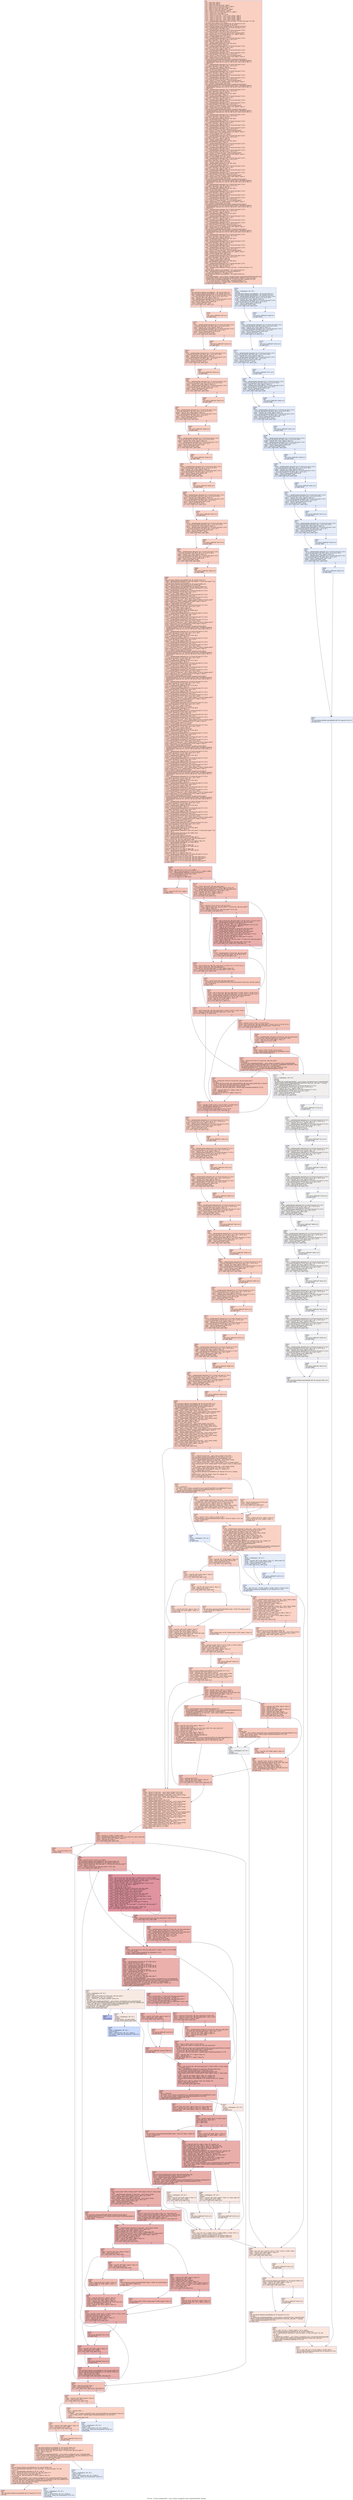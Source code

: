 digraph "CFG for '_Z12sort_numbersNSt7__cxx1112basic_stringIcSt11char_traitsIcESaIcEEE' function" {
	label="CFG for '_Z12sort_numbersNSt7__cxx1112basic_stringIcSt11char_traitsIcESaIcEEE' function";

	Node0x560370479fd0 [shape=record,color="#3d50c3ff", style=filled, fillcolor="#f3947570",label="{%2:\l  %3 = alloca i64, align 8\l  %4 = alloca i64, align 8\l  %5 = alloca %\"class.std::map\", align 8\l  %6 = alloca [10 x %\"struct.std::pair\"], align 8\l  %7 = alloca %\"struct.std::less\", align 1\l  %8 = alloca %\"class.std::allocator.3\", align 1\l  %9 = alloca %\"class.std::map.6\", align 8\l  %10 = alloca [10 x %\"struct.std::pair.15\"], align 8\l  %11 = alloca [10 x i32], align 16\l  %12 = bitcast [10 x i32]* %11 to i8*\l  %13 = alloca %\"class.std::__cxx11::basic_string\", align 8\l  %14 = alloca %\"class.std::__cxx11::basic_string\", align 8\l  %15 = alloca %\"class.std::__cxx11::basic_string\", align 8\l  %16 = alloca %\"class.std::__cxx11::basic_string\", align 8\l  %17 = getelementptr inbounds %\"class.std::map\", %\"class.std::map\"* %5, i64\l... 0, i32 0, i32 0, i32 0, i32 0, i32 0\l  call void @llvm.lifetime.start.p0i8(i64 48, i8* nonnull %17) #13\l  %18 = bitcast [10 x %\"struct.std::pair\"]* %6 to i8*\l  call void @llvm.lifetime.start.p0i8(i64 400, i8* nonnull %18) #13\l  %19 = getelementptr inbounds [10 x %\"struct.std::pair\"], [10 x\l... %\"struct.std::pair\"]* %6, i64 0, i64 0\l  %20 = getelementptr inbounds [10 x %\"struct.std::pair\"], [10 x\l... %\"struct.std::pair\"]* %6, i64 0, i64 0, i32 0, i32 2\l  %21 = bitcast [10 x %\"struct.std::pair\"]* %6 to %union.anon**\l  store %union.anon* %20, %union.anon** %21, align 8, !tbaa !3\l  %22 = bitcast %union.anon* %20 to i32*\l  store i32 1869768058, i32* %22, align 8\l  %23 = getelementptr inbounds [10 x %\"struct.std::pair\"], [10 x\l... %\"struct.std::pair\"]* %6, i64 0, i64 0, i32 0, i32 1\l  store i64 4, i64* %23, align 8, !tbaa !8\l  %24 = bitcast %union.anon* %20 to i8*\l  %25 = getelementptr inbounds i8, i8* %24, i64 4\l  store i8 0, i8* %25, align 4, !tbaa !11\l  %26 = getelementptr inbounds [10 x %\"struct.std::pair\"], [10 x\l... %\"struct.std::pair\"]* %6, i64 0, i64 0, i32 1\l  store i32 0, i32* %26, align 8, !tbaa !12\l  %27 = getelementptr inbounds [10 x %\"struct.std::pair\"], [10 x\l... %\"struct.std::pair\"]* %6, i64 0, i64 1\l  %28 = getelementptr inbounds [10 x %\"struct.std::pair\"], [10 x\l... %\"struct.std::pair\"]* %6, i64 0, i64 1, i32 0, i32 2\l  %29 = bitcast %\"struct.std::pair\"* %27 to %union.anon**\l  store %union.anon* %28, %union.anon** %29, align 8, !tbaa !3\l  %30 = bitcast %union.anon* %28 to i8*\l  call void @llvm.memcpy.p0i8.p0i8.i64(i8* noundef nonnull align 8\l... dereferenceable(3) %30, i8* noundef nonnull align 1 dereferenceable(3)\l... getelementptr inbounds ([4 x i8], [4 x i8]* @.str.1, i64 0, i64 0), i64 3, i1\l... false) #13\l  %31 = getelementptr inbounds [10 x %\"struct.std::pair\"], [10 x\l... %\"struct.std::pair\"]* %6, i64 0, i64 1, i32 0, i32 1\l  store i64 3, i64* %31, align 8, !tbaa !8\l  %32 = getelementptr inbounds i8, i8* %30, i64 3\l  store i8 0, i8* %32, align 1, !tbaa !11\l  %33 = getelementptr inbounds [10 x %\"struct.std::pair\"], [10 x\l... %\"struct.std::pair\"]* %6, i64 0, i64 1, i32 1\l  store i32 1, i32* %33, align 8, !tbaa !12\l  %34 = getelementptr inbounds [10 x %\"struct.std::pair\"], [10 x\l... %\"struct.std::pair\"]* %6, i64 0, i64 2\l  %35 = getelementptr inbounds [10 x %\"struct.std::pair\"], [10 x\l... %\"struct.std::pair\"]* %6, i64 0, i64 2, i32 0, i32 2\l  %36 = bitcast %\"struct.std::pair\"* %34 to %union.anon**\l  store %union.anon* %35, %union.anon** %36, align 8, !tbaa !3\l  %37 = bitcast %union.anon* %35 to i8*\l  call void @llvm.memcpy.p0i8.p0i8.i64(i8* noundef nonnull align 8\l... dereferenceable(3) %37, i8* noundef nonnull align 1 dereferenceable(3)\l... getelementptr inbounds ([4 x i8], [4 x i8]* @.str.2, i64 0, i64 0), i64 3, i1\l... false) #13\l  %38 = getelementptr inbounds [10 x %\"struct.std::pair\"], [10 x\l... %\"struct.std::pair\"]* %6, i64 0, i64 2, i32 0, i32 1\l  store i64 3, i64* %38, align 8, !tbaa !8\l  %39 = getelementptr inbounds i8, i8* %37, i64 3\l  store i8 0, i8* %39, align 1, !tbaa !11\l  %40 = getelementptr inbounds [10 x %\"struct.std::pair\"], [10 x\l... %\"struct.std::pair\"]* %6, i64 0, i64 2, i32 1\l  store i32 2, i32* %40, align 8, !tbaa !12\l  %41 = getelementptr inbounds [10 x %\"struct.std::pair\"], [10 x\l... %\"struct.std::pair\"]* %6, i64 0, i64 3\l  %42 = getelementptr inbounds [10 x %\"struct.std::pair\"], [10 x\l... %\"struct.std::pair\"]* %6, i64 0, i64 3, i32 0, i32 2\l  %43 = bitcast %\"struct.std::pair\"* %41 to %union.anon**\l  store %union.anon* %42, %union.anon** %43, align 8, !tbaa !3\l  %44 = bitcast %union.anon* %42 to i8*\l  call void @llvm.memcpy.p0i8.p0i8.i64(i8* noundef nonnull align 8\l... dereferenceable(5) %44, i8* noundef nonnull align 1 dereferenceable(5)\l... getelementptr inbounds ([6 x i8], [6 x i8]* @.str.3, i64 0, i64 0), i64 5, i1\l... false) #13\l  %45 = getelementptr inbounds [10 x %\"struct.std::pair\"], [10 x\l... %\"struct.std::pair\"]* %6, i64 0, i64 3, i32 0, i32 1\l  store i64 5, i64* %45, align 8, !tbaa !8\l  %46 = getelementptr inbounds i8, i8* %44, i64 5\l  store i8 0, i8* %46, align 1, !tbaa !11\l  %47 = getelementptr inbounds [10 x %\"struct.std::pair\"], [10 x\l... %\"struct.std::pair\"]* %6, i64 0, i64 3, i32 1\l  store i32 3, i32* %47, align 8, !tbaa !12\l  %48 = getelementptr inbounds [10 x %\"struct.std::pair\"], [10 x\l... %\"struct.std::pair\"]* %6, i64 0, i64 4\l  %49 = getelementptr inbounds [10 x %\"struct.std::pair\"], [10 x\l... %\"struct.std::pair\"]* %6, i64 0, i64 4, i32 0, i32 2\l  %50 = bitcast %\"struct.std::pair\"* %48 to %union.anon**\l  store %union.anon* %49, %union.anon** %50, align 8, !tbaa !3\l  %51 = bitcast %union.anon* %49 to i32*\l  store i32 1920298854, i32* %51, align 8\l  %52 = getelementptr inbounds [10 x %\"struct.std::pair\"], [10 x\l... %\"struct.std::pair\"]* %6, i64 0, i64 4, i32 0, i32 1\l  store i64 4, i64* %52, align 8, !tbaa !8\l  %53 = bitcast %union.anon* %49 to i8*\l  %54 = getelementptr inbounds i8, i8* %53, i64 4\l  store i8 0, i8* %54, align 4, !tbaa !11\l  %55 = getelementptr inbounds [10 x %\"struct.std::pair\"], [10 x\l... %\"struct.std::pair\"]* %6, i64 0, i64 4, i32 1\l  store i32 4, i32* %55, align 8, !tbaa !12\l  %56 = getelementptr inbounds [10 x %\"struct.std::pair\"], [10 x\l... %\"struct.std::pair\"]* %6, i64 0, i64 5\l  %57 = getelementptr inbounds [10 x %\"struct.std::pair\"], [10 x\l... %\"struct.std::pair\"]* %6, i64 0, i64 5, i32 0, i32 2\l  %58 = bitcast %\"struct.std::pair\"* %56 to %union.anon**\l  store %union.anon* %57, %union.anon** %58, align 8, !tbaa !3\l  %59 = bitcast %union.anon* %57 to i32*\l  store i32 1702259046, i32* %59, align 8\l  %60 = getelementptr inbounds [10 x %\"struct.std::pair\"], [10 x\l... %\"struct.std::pair\"]* %6, i64 0, i64 5, i32 0, i32 1\l  store i64 4, i64* %60, align 8, !tbaa !8\l  %61 = bitcast %union.anon* %57 to i8*\l  %62 = getelementptr inbounds i8, i8* %61, i64 4\l  store i8 0, i8* %62, align 4, !tbaa !11\l  %63 = getelementptr inbounds [10 x %\"struct.std::pair\"], [10 x\l... %\"struct.std::pair\"]* %6, i64 0, i64 5, i32 1\l  store i32 5, i32* %63, align 8, !tbaa !12\l  %64 = getelementptr inbounds [10 x %\"struct.std::pair\"], [10 x\l... %\"struct.std::pair\"]* %6, i64 0, i64 6\l  %65 = getelementptr inbounds [10 x %\"struct.std::pair\"], [10 x\l... %\"struct.std::pair\"]* %6, i64 0, i64 6, i32 0, i32 2\l  %66 = bitcast %\"struct.std::pair\"* %64 to %union.anon**\l  store %union.anon* %65, %union.anon** %66, align 8, !tbaa !3\l  %67 = bitcast %union.anon* %65 to i8*\l  call void @llvm.memcpy.p0i8.p0i8.i64(i8* noundef nonnull align 8\l... dereferenceable(3) %67, i8* noundef nonnull align 1 dereferenceable(3)\l... getelementptr inbounds ([4 x i8], [4 x i8]* @.str.6, i64 0, i64 0), i64 3, i1\l... false) #13\l  %68 = getelementptr inbounds [10 x %\"struct.std::pair\"], [10 x\l... %\"struct.std::pair\"]* %6, i64 0, i64 6, i32 0, i32 1\l  store i64 3, i64* %68, align 8, !tbaa !8\l  %69 = getelementptr inbounds i8, i8* %67, i64 3\l  store i8 0, i8* %69, align 1, !tbaa !11\l  %70 = getelementptr inbounds [10 x %\"struct.std::pair\"], [10 x\l... %\"struct.std::pair\"]* %6, i64 0, i64 6, i32 1\l  store i32 6, i32* %70, align 8, !tbaa !12\l  %71 = getelementptr inbounds [10 x %\"struct.std::pair\"], [10 x\l... %\"struct.std::pair\"]* %6, i64 0, i64 7\l  %72 = getelementptr inbounds [10 x %\"struct.std::pair\"], [10 x\l... %\"struct.std::pair\"]* %6, i64 0, i64 7, i32 0, i32 2\l  %73 = bitcast %\"struct.std::pair\"* %71 to %union.anon**\l  store %union.anon* %72, %union.anon** %73, align 8, !tbaa !3\l  %74 = bitcast %union.anon* %72 to i8*\l  call void @llvm.memcpy.p0i8.p0i8.i64(i8* noundef nonnull align 8\l... dereferenceable(5) %74, i8* noundef nonnull align 1 dereferenceable(5)\l... getelementptr inbounds ([6 x i8], [6 x i8]* @.str.7, i64 0, i64 0), i64 5, i1\l... false) #13\l  %75 = getelementptr inbounds [10 x %\"struct.std::pair\"], [10 x\l... %\"struct.std::pair\"]* %6, i64 0, i64 7, i32 0, i32 1\l  store i64 5, i64* %75, align 8, !tbaa !8\l  %76 = getelementptr inbounds i8, i8* %74, i64 5\l  store i8 0, i8* %76, align 1, !tbaa !11\l  %77 = getelementptr inbounds [10 x %\"struct.std::pair\"], [10 x\l... %\"struct.std::pair\"]* %6, i64 0, i64 7, i32 1\l  store i32 7, i32* %77, align 8, !tbaa !12\l  %78 = getelementptr inbounds [10 x %\"struct.std::pair\"], [10 x\l... %\"struct.std::pair\"]* %6, i64 0, i64 8\l  %79 = getelementptr inbounds [10 x %\"struct.std::pair\"], [10 x\l... %\"struct.std::pair\"]* %6, i64 0, i64 8, i32 0, i32 2\l  %80 = bitcast %\"struct.std::pair\"* %78 to %union.anon**\l  store %union.anon* %79, %union.anon** %80, align 8, !tbaa !3\l  %81 = bitcast %union.anon* %79 to i8*\l  call void @llvm.memcpy.p0i8.p0i8.i64(i8* noundef nonnull align 8\l... dereferenceable(5) %81, i8* noundef nonnull align 1 dereferenceable(5)\l... getelementptr inbounds ([6 x i8], [6 x i8]* @.str.8, i64 0, i64 0), i64 5, i1\l... false) #13\l  %82 = getelementptr inbounds [10 x %\"struct.std::pair\"], [10 x\l... %\"struct.std::pair\"]* %6, i64 0, i64 8, i32 0, i32 1\l  store i64 5, i64* %82, align 8, !tbaa !8\l  %83 = getelementptr inbounds i8, i8* %81, i64 5\l  store i8 0, i8* %83, align 1, !tbaa !11\l  %84 = getelementptr inbounds [10 x %\"struct.std::pair\"], [10 x\l... %\"struct.std::pair\"]* %6, i64 0, i64 8, i32 1\l  store i32 8, i32* %84, align 8, !tbaa !12\l  %85 = getelementptr inbounds [10 x %\"struct.std::pair\"], [10 x\l... %\"struct.std::pair\"]* %6, i64 0, i64 9\l  %86 = getelementptr inbounds [10 x %\"struct.std::pair\"], [10 x\l... %\"struct.std::pair\"]* %6, i64 0, i64 9, i32 0, i32 2\l  %87 = bitcast %\"struct.std::pair\"* %85 to %union.anon**\l  store %union.anon* %86, %union.anon** %87, align 8, !tbaa !3\l  %88 = bitcast %union.anon* %86 to i32*\l  store i32 1701734766, i32* %88, align 8\l  %89 = getelementptr inbounds [10 x %\"struct.std::pair\"], [10 x\l... %\"struct.std::pair\"]* %6, i64 0, i64 9, i32 0, i32 1\l  store i64 4, i64* %89, align 8, !tbaa !8\l  %90 = bitcast %union.anon* %86 to i8*\l  %91 = getelementptr inbounds i8, i8* %90, i64 4\l  store i8 0, i8* %91, align 4, !tbaa !11\l  %92 = getelementptr inbounds [10 x %\"struct.std::pair\"], [10 x\l... %\"struct.std::pair\"]* %6, i64 0, i64 9, i32 1\l  store i32 9, i32* %92, align 8, !tbaa !12\l  %93 = getelementptr inbounds %\"struct.std::less\", %\"struct.std::less\"* %7,\l... i64 0, i32 0\l  call void @llvm.lifetime.start.p0i8(i64 1, i8* nonnull %93) #13\l  %94 = getelementptr inbounds %\"class.std::allocator.3\",\l... %\"class.std::allocator.3\"* %8, i64 0, i32 0\l  call void @llvm.lifetime.start.p0i8(i64 1, i8* nonnull %94) #13\l  invoke void\l... @_ZNSt3mapINSt7__cxx1112basic_stringIcSt11char_traitsIcESaIcEEEiSt4lessIS5_ESa\l...ISt4pairIKS5_iEEEC2ESt16initializer_listISA_ERKS7_RKSB_(%\"class.std::map\"*\l... nonnull align 8 dereferenceable(48) %5, %\"struct.std::pair\"* nonnull %19, i64\l... 10, %\"struct.std::less\"* nonnull align 1 dereferenceable(1) %7,\l... %\"class.std::allocator.3\"* nonnull align 1 dereferenceable(1) %8)\l          to label %95 unwind label %195\l}"];
	Node0x560370479fd0 -> Node0x560370484c80;
	Node0x560370479fd0 -> Node0x560370484d10;
	Node0x560370484c80 [shape=record,color="#3d50c3ff", style=filled, fillcolor="#f3947570",label="{%95:\l95:                                               \l  call void @llvm.lifetime.end.p0i8(i64 1, i8* nonnull %94) #13\l  call void @llvm.lifetime.end.p0i8(i64 1, i8* nonnull %93) #13\l  %96 = getelementptr inbounds [10 x %\"struct.std::pair\"], [10 x\l... %\"struct.std::pair\"]* %6, i64 0, i64 9, i32 0, i32 0, i32 0\l  %97 = load i8*, i8** %96, align 8, !tbaa !15\l  %98 = getelementptr inbounds [10 x %\"struct.std::pair\"], [10 x\l... %\"struct.std::pair\"]* %6, i64 0, i64 9, i32 0, i32 2\l  %99 = bitcast %union.anon* %98 to i8*\l  %100 = icmp eq i8* %97, %99\l  br i1 %100, label %102, label %101\l|{<s0>T|<s1>F}}"];
	Node0x560370484c80:s0 -> Node0x560370485890;
	Node0x560370484c80:s1 -> Node0x560370485920;
	Node0x560370485920 [shape=record,color="#3d50c3ff", style=filled, fillcolor="#f4987a70",label="{%101:\l101:                                              \l  call void @_ZdlPv(i8* %97) #13\l  br label %102\l}"];
	Node0x560370485920 -> Node0x560370485890;
	Node0x560370485890 [shape=record,color="#3d50c3ff", style=filled, fillcolor="#f3947570",label="{%102:\l102:                                              \l  %103 = getelementptr inbounds [10 x %\"struct.std::pair\"], [10 x\l... %\"struct.std::pair\"]* %6, i64 0, i64 8, i32 0, i32 0, i32 0\l  %104 = load i8*, i8** %103, align 8, !tbaa !15\l  %105 = getelementptr inbounds [10 x %\"struct.std::pair\"], [10 x\l... %\"struct.std::pair\"]* %6, i64 0, i64 8, i32 0, i32 2\l  %106 = bitcast %union.anon* %105 to i8*\l  %107 = icmp eq i8* %104, %106\l  br i1 %107, label %633, label %632\l|{<s0>T|<s1>F}}"];
	Node0x560370485890:s0 -> Node0x5603704865c0;
	Node0x560370485890:s1 -> Node0x560370486610;
	Node0x560370486710 [shape=record,color="#3d50c3ff", style=filled, fillcolor="#e5705870",label="{%108:\l108:                                              \l  %109 = phi i64 [ %172, %171 ], [ 0, %689 ]\l  %110 = phi %\"struct.std::pair.15\"* [ %173, %171 ], [ %692, %689 ]\l  %111 = getelementptr inbounds %\"struct.std::pair.15\",\l... %\"struct.std::pair.15\"* %110, i64 0, i32 0\l  %112 = icmp eq i64 %109, 0\l  br i1 %112, label %113, label %115\l|{<s0>T|<s1>F}}"];
	Node0x560370486710:s0 -> Node0x560370486c50;
	Node0x560370486710:s1 -> Node0x560370486ce0;
	Node0x560370486c50 [shape=record,color="#3d50c3ff", style=filled, fillcolor="#e97a5f70",label="{%113:\l113:                                              \l  %114 = load i32, i32* %111, align 4\l  br label %121\l}"];
	Node0x560370486c50 -> Node0x560370486e90;
	Node0x560370486ce0 [shape=record,color="#3d50c3ff", style=filled, fillcolor="#e8765c70",label="{%115:\l115:                                              \l  %116 = load %\"struct.std::_Rb_tree_node_base\"*,\l... %\"struct.std::_Rb_tree_node_base\"** %780, align 8, !tbaa !16\l  %117 = getelementptr inbounds %\"struct.std::_Rb_tree_node_base\",\l... %\"struct.std::_Rb_tree_node_base\"* %116, i64 1, i32 0\l  %118 = load i32, i32* %117, align 4, !tbaa !17\l  %119 = load i32, i32* %111, align 4, !tbaa !17\l  %120 = icmp slt i32 %118, %119\l  br i1 %120, label %154, label %121\l|{<s0>T|<s1>F}}"];
	Node0x560370486ce0:s0 -> Node0x560370487a50;
	Node0x560370486ce0:s1 -> Node0x560370486e90;
	Node0x560370486e90 [shape=record,color="#3d50c3ff", style=filled, fillcolor="#e8765c70",label="{%121:\l121:                                              \l  %122 = phi i32 [ %114, %113 ], [ %119, %115 ]\l  %123 = load %\"struct.std::_Rb_tree_node\"*, %\"struct.std::_Rb_tree_node\"**\l... %781, align 8, !tbaa !16\l  %124 = icmp eq %\"struct.std::_Rb_tree_node\"* %123, null\l  br i1 %124, label %139, label %125\l|{<s0>T|<s1>F}}"];
	Node0x560370486e90:s0 -> Node0x5603704883a0;
	Node0x560370486e90:s1 -> Node0x560370488430;
	Node0x560370488430 [shape=record,color="#3d50c3ff", style=filled, fillcolor="#d24b4070",label="{%125:\l125:                                              \l  %126 = phi %\"struct.std::_Rb_tree_node\"* [ %135, %125 ], [ %123, %121 ]\l  %127 = getelementptr inbounds %\"struct.std::_Rb_tree_node\",\l... %\"struct.std::_Rb_tree_node\"* %126, i64 0, i32 1\l  %128 = bitcast %\"struct.__gnu_cxx::__aligned_membuf\"* %127 to i32*\l  %129 = load i32, i32* %128, align 4, !tbaa !17\l  %130 = icmp slt i32 %122, %129\l  %131 = getelementptr inbounds %\"struct.std::_Rb_tree_node\",\l... %\"struct.std::_Rb_tree_node\"* %126, i64 0, i32 0, i32 2\l  %132 = getelementptr inbounds %\"struct.std::_Rb_tree_node\",\l... %\"struct.std::_Rb_tree_node\"* %126, i64 0, i32 0, i32 3\l  %133 = select i1 %130, %\"struct.std::_Rb_tree_node_base\"** %131,\l... %\"struct.std::_Rb_tree_node_base\"** %132\l  %134 = bitcast %\"struct.std::_Rb_tree_node_base\"** %133 to\l... %\"struct.std::_Rb_tree_node\"**\l  %135 = load %\"struct.std::_Rb_tree_node\"*, %\"struct.std::_Rb_tree_node\"**\l... %134, align 8, !tbaa !16\l  %136 = icmp eq %\"struct.std::_Rb_tree_node\"* %135, null\l  br i1 %136, label %137, label %125, !llvm.loop !18\l|{<s0>T|<s1>F}}"];
	Node0x560370488430:s0 -> Node0x56037047c460;
	Node0x560370488430:s1 -> Node0x560370488430;
	Node0x56037047c460 [shape=record,color="#3d50c3ff", style=filled, fillcolor="#e97a5f70",label="{%137:\l137:                                              \l  %138 = getelementptr %\"struct.std::_Rb_tree_node\",\l... %\"struct.std::_Rb_tree_node\"* %126, i64 0, i32 0\l  br i1 %130, label %139, label %145\l|{<s0>T|<s1>F}}"];
	Node0x56037047c460:s0 -> Node0x5603704883a0;
	Node0x56037047c460:s1 -> Node0x56037047c740;
	Node0x5603704883a0 [shape=record,color="#3d50c3ff", style=filled, fillcolor="#e8765c70",label="{%139:\l139:                                              \l  %140 = phi %\"struct.std::_Rb_tree_node_base\"* [ %138, %137 ], [ %779, %121 ]\l  %141 = load %\"struct.std::_Rb_tree_node_base\"*,\l... %\"struct.std::_Rb_tree_node_base\"** %782, align 8, !tbaa !20\l  %142 = icmp eq %\"struct.std::_Rb_tree_node_base\"* %140, %141\l  br i1 %142, label %151, label %143\l|{<s0>T|<s1>F}}"];
	Node0x5603704883a0:s0 -> Node0x56037047cb80;
	Node0x5603704883a0:s1 -> Node0x56037047cc10;
	Node0x56037047cc10 [shape=record,color="#3d50c3ff", style=filled, fillcolor="#ec7f6370",label="{%143:\l143:                                              \l  %144 = call %\"struct.std::_Rb_tree_node_base\"*\l... @_ZSt18_Rb_tree_decrementPSt18_Rb_tree_node_base(%\"struct.std::_Rb_tree_node_b\l...ase\"* %140) #14\l  br label %145\l}"];
	Node0x56037047cc10 -> Node0x56037047c740;
	Node0x56037047c740 [shape=record,color="#3d50c3ff", style=filled, fillcolor="#e8765c70",label="{%145:\l145:                                              \l  %146 = phi %\"struct.std::_Rb_tree_node_base\"* [ %140, %143 ], [ %138, %137 ]\l  %147 = phi %\"struct.std::_Rb_tree_node_base\"* [ %144, %143 ], [ %138, %137 ]\l  %148 = getelementptr inbounds %\"struct.std::_Rb_tree_node_base\",\l... %\"struct.std::_Rb_tree_node_base\"* %147, i64 1, i32 0\l  %149 = load i32, i32* %148, align 4, !tbaa !17\l  %150 = icmp slt i32 %149, %122\l  br i1 %150, label %151, label %171\l|{<s0>T|<s1>F}}"];
	Node0x56037047c740:s0 -> Node0x56037047cb80;
	Node0x56037047c740:s1 -> Node0x5603704867a0;
	Node0x56037047cb80 [shape=record,color="#3d50c3ff", style=filled, fillcolor="#e97a5f70",label="{%151:\l151:                                              \l  %152 = phi %\"struct.std::_Rb_tree_node_base\"* [ %140, %139 ], [ %146, %145 ]\l  %153 = icmp eq %\"struct.std::_Rb_tree_node_base\"* %152, null\l  br i1 %153, label %171, label %154\l|{<s0>T|<s1>F}}"];
	Node0x56037047cb80:s0 -> Node0x5603704867a0;
	Node0x56037047cb80:s1 -> Node0x560370487a50;
	Node0x560370487a50 [shape=record,color="#3d50c3ff", style=filled, fillcolor="#e8765c70",label="{%154:\l154:                                              \l  %155 = phi i32 [ %122, %151 ], [ %119, %115 ]\l  %156 = phi %\"struct.std::_Rb_tree_node_base\"* [ %152, %151 ], [ %116, %115 ]\l  %157 = icmp eq %\"struct.std::_Rb_tree_node_base\"* %156, %779\l  br i1 %157, label %162, label %158\l|{<s0>T|<s1>F}}"];
	Node0x560370487a50:s0 -> Node0x56037048b230;
	Node0x560370487a50:s1 -> Node0x56037048b280;
	Node0x56037048b280 [shape=record,color="#3d50c3ff", style=filled, fillcolor="#e97a5f70",label="{%158:\l158:                                              \l  %159 = getelementptr inbounds %\"struct.std::_Rb_tree_node_base\",\l... %\"struct.std::_Rb_tree_node_base\"* %156, i64 1, i32 0\l  %160 = load i32, i32* %159, align 4, !tbaa !17\l  %161 = icmp slt i32 %155, %160\l  br label %162\l}"];
	Node0x56037048b280 -> Node0x56037048b230;
	Node0x56037048b230 [shape=record,color="#3d50c3ff", style=filled, fillcolor="#e8765c70",label="{%162:\l162:                                              \l  %163 = phi i1 [ %161, %158 ], [ true, %154 ]\l  %164 = invoke noalias nonnull i8* @_Znwm(i64 72) #15\l          to label %165 unwind label %175\l}"];
	Node0x56037048b230 -> Node0x56037048b6c0;
	Node0x56037048b230 -> Node0x56037048b710;
	Node0x56037048b6c0 [shape=record,color="#3d50c3ff", style=filled, fillcolor="#e8765c70",label="{%165:\l165:                                              \l  %166 = bitcast i8* %164 to %\"struct.std::_Rb_tree_node\"*\l  invoke void\l... @_ZNSt8_Rb_treeIiSt4pairIKiNSt7__cxx1112basic_stringIcSt11char_traitsIcESaIcEE\l...EESt10_Select1stIS8_ESt4lessIiESaIS8_EE17_M_construct_nodeIJRKS8_EEEvPSt13_Rb_t\l...ree_nodeIS8_EDpOT_(%\"class.std::_Rb_tree.7\"* nonnull align 8\l... dereferenceable(48) %767, %\"struct.std::_Rb_tree_node\"* nonnull %166,\l... %\"struct.std::pair.15\"* nonnull align 8 dereferenceable(40) %110)\l          to label %167 unwind label %175\l}"];
	Node0x56037048b6c0 -> Node0x56037048bbd0;
	Node0x56037048b6c0 -> Node0x56037048b710;
	Node0x56037048bbd0 [shape=record,color="#3d50c3ff", style=filled, fillcolor="#e8765c70",label="{%167:\l167:                                              \l  %168 = bitcast i8* %164 to %\"struct.std::_Rb_tree_node_base\"*\l  call void\l... @_ZSt29_Rb_tree_insert_and_rebalancebPSt18_Rb_tree_node_baseS0_RS_(i1 zeroext\l... %163, %\"struct.std::_Rb_tree_node_base\"* nonnull %168,\l... %\"struct.std::_Rb_tree_node_base\"* nonnull %156,\l... %\"struct.std::_Rb_tree_node_base\"* nonnull align 8 dereferenceable(32) %779)\l... #13\l  %169 = load i64, i64* %777, align 8, !tbaa !24\l  %170 = add i64 %169, 1\l  store i64 %170, i64* %777, align 8, !tbaa !24\l  br label %171\l}"];
	Node0x56037048bbd0 -> Node0x5603704867a0;
	Node0x5603704867a0 [shape=record,color="#3d50c3ff", style=filled, fillcolor="#e5705870",label="{%171:\l171:                                              \l  %172 = phi i64 [ %109, %145 ], [ %170, %167 ], [ %109, %151 ]\l  %173 = getelementptr inbounds %\"struct.std::pair.15\",\l... %\"struct.std::pair.15\"* %110, i64 1\l  %174 = icmp eq %\"struct.std::pair.15\"* %173, %778\l  br i1 %174, label %182, label %108, !llvm.loop !25\l|{<s0>T|<s1>F}}"];
	Node0x5603704867a0:s0 -> Node0x56037048de80;
	Node0x5603704867a0:s1 -> Node0x560370486710;
	Node0x56037048b710 [shape=record,color="#3d50c3ff", style=filled, fillcolor="#e0dbd870",label="{%175:\l175:                                              \l  %176 = landingpad \{ i8*, i32 \}\l          cleanup\l  call void\l... @_ZNSt8_Rb_treeIiSt4pairIKiNSt7__cxx1112basic_stringIcSt11char_traitsIcESaIcEE\l...EESt10_Select1stIS8_ESt4lessIiESaIS8_EED2Ev(%\"class.std::_Rb_tree.7\"* nonnull\l... align 8 dereferenceable(48) %767) #13\l  %177 = getelementptr inbounds [10 x %\"struct.std::pair.15\"], [10 x\l... %\"struct.std::pair.15\"]* %10, i64 0, i64 9, i32 1, i32 0, i32 0\l  %178 = load i8*, i8** %177, align 8, !tbaa !15\l  %179 = getelementptr inbounds [10 x %\"struct.std::pair.15\"], [10 x\l... %\"struct.std::pair.15\"]* %10, i64 0, i64 9, i32 1, i32 2\l  %180 = bitcast %union.anon* %179 to i8*\l  %181 = icmp eq i8* %178, %180\l  br i1 %181, label %210, label %209\l|{<s0>T|<s1>F}}"];
	Node0x56037048b710:s0 -> Node0x56037048e6f0;
	Node0x56037048b710:s1 -> Node0x56037048e740;
	Node0x56037048de80 [shape=record,color="#3d50c3ff", style=filled, fillcolor="#f3947570",label="{%182:\l182:                                              \l  %183 = getelementptr inbounds [10 x %\"struct.std::pair.15\"], [10 x\l... %\"struct.std::pair.15\"]* %10, i64 0, i64 9, i32 1, i32 0, i32 0\l  %184 = load i8*, i8** %183, align 8, !tbaa !15\l  %185 = getelementptr inbounds [10 x %\"struct.std::pair.15\"], [10 x\l... %\"struct.std::pair.15\"]* %10, i64 0, i64 9, i32 1, i32 2\l  %186 = bitcast %union.anon* %185 to i8*\l  %187 = icmp eq i8* %184, %186\l  br i1 %187, label %189, label %188\l|{<s0>T|<s1>F}}"];
	Node0x56037048de80:s0 -> Node0x56037048ec10;
	Node0x56037048de80:s1 -> Node0x56037048ec60;
	Node0x56037048ec60 [shape=record,color="#3d50c3ff", style=filled, fillcolor="#f4987a70",label="{%188:\l188:                                              \l  call void @_ZdlPv(i8* %184) #13\l  br label %189\l}"];
	Node0x56037048ec60 -> Node0x56037048ec10;
	Node0x56037048ec10 [shape=record,color="#3d50c3ff", style=filled, fillcolor="#f3947570",label="{%189:\l189:                                              \l  %190 = getelementptr inbounds [10 x %\"struct.std::pair.15\"], [10 x\l... %\"struct.std::pair.15\"]* %10, i64 0, i64 8, i32 1, i32 0, i32 0\l  %191 = load i8*, i8** %190, align 8, !tbaa !15\l  %192 = getelementptr inbounds [10 x %\"struct.std::pair.15\"], [10 x\l... %\"struct.std::pair.15\"]* %10, i64 0, i64 8, i32 1, i32 2\l  %193 = bitcast %union.anon* %192 to i8*\l  %194 = icmp eq i8* %191, %193\l  br i1 %194, label %842, label %841\l|{<s0>T|<s1>F}}"];
	Node0x56037048ec10:s0 -> Node0x56037048f2b0;
	Node0x56037048ec10:s1 -> Node0x56037048f300;
	Node0x560370484d10 [shape=record,color="#3d50c3ff", style=filled, fillcolor="#c7d7f070",label="{%195:\l195:                                              \l  %196 = landingpad \{ i8*, i32 \}\l          cleanup\l  call void @llvm.lifetime.end.p0i8(i64 1, i8* nonnull %94) #13\l  call void @llvm.lifetime.end.p0i8(i64 1, i8* nonnull %93) #13\l  %197 = getelementptr inbounds [10 x %\"struct.std::pair\"], [10 x\l... %\"struct.std::pair\"]* %6, i64 0, i64 9, i32 0, i32 0, i32 0\l  %198 = load i8*, i8** %197, align 8, !tbaa !15\l  %199 = getelementptr inbounds [10 x %\"struct.std::pair\"], [10 x\l... %\"struct.std::pair\"]* %6, i64 0, i64 9, i32 0, i32 2\l  %200 = bitcast %union.anon* %199 to i8*\l  %201 = icmp eq i8* %198, %200\l  br i1 %201, label %203, label %202\l|{<s0>T|<s1>F}}"];
	Node0x560370484d10:s0 -> Node0x56037048fa20;
	Node0x560370484d10:s1 -> Node0x56037048fa70;
	Node0x56037048fa70 [shape=record,color="#3d50c3ff", style=filled, fillcolor="#c5d6f270",label="{%202:\l202:                                              \l  call void @_ZdlPv(i8* %198) #13\l  br label %203\l}"];
	Node0x56037048fa70 -> Node0x56037048fa20;
	Node0x56037048fa20 [shape=record,color="#3d50c3ff", style=filled, fillcolor="#c7d7f070",label="{%203:\l203:                                              \l  %204 = getelementptr inbounds [10 x %\"struct.std::pair\"], [10 x\l... %\"struct.std::pair\"]* %6, i64 0, i64 8, i32 0, i32 0, i32 0\l  %205 = load i8*, i8** %204, align 8, !tbaa !15\l  %206 = getelementptr inbounds [10 x %\"struct.std::pair\"], [10 x\l... %\"struct.std::pair\"]* %6, i64 0, i64 8, i32 0, i32 2\l  %207 = bitcast %union.anon* %206 to i8*\l  %208 = icmp eq i8* %205, %207\l  br i1 %208, label %575, label %574\l|{<s0>T|<s1>F}}"];
	Node0x56037048fa20:s0 -> Node0x5603704900a0;
	Node0x56037048fa20:s1 -> Node0x5603704900f0;
	Node0x56037048e740 [shape=record,color="#3d50c3ff", style=filled, fillcolor="#dedcdb70",label="{%209:\l209:                                              \l  call void @_ZdlPv(i8* %178) #13\l  br label %210\l}"];
	Node0x56037048e740 -> Node0x56037048e6f0;
	Node0x56037048e6f0 [shape=record,color="#3d50c3ff", style=filled, fillcolor="#e0dbd870",label="{%210:\l210:                                              \l  %211 = getelementptr inbounds [10 x %\"struct.std::pair.15\"], [10 x\l... %\"struct.std::pair.15\"]* %10, i64 0, i64 8, i32 1, i32 0, i32 0\l  %212 = load i8*, i8** %211, align 8, !tbaa !15\l  %213 = getelementptr inbounds [10 x %\"struct.std::pair.15\"], [10 x\l... %\"struct.std::pair.15\"]* %10, i64 0, i64 8, i32 1, i32 2\l  %214 = bitcast %union.anon* %213 to i8*\l  %215 = icmp eq i8* %212, %214\l  br i1 %215, label %784, label %783\l|{<s0>T|<s1>F}}"];
	Node0x56037048e6f0:s0 -> Node0x560370490700;
	Node0x56037048e6f0:s1 -> Node0x560370490750;
	Node0x560370490850 [shape=record,color="#3d50c3ff", style=filled, fillcolor="#f4987a70",label="{%216:\l216:                                              \l  %217 = bitcast %\"class.std::__cxx11::basic_string\"* %14 to i8*\l  call void @llvm.lifetime.start.p0i8(i64 32, i8* nonnull %217) #13\l  call void @llvm.experimental.noalias.scope.decl(metadata !26)\l  %218 = getelementptr inbounds %\"class.std::__cxx11::basic_string\",\l... %\"class.std::__cxx11::basic_string\"* %14, i64 0, i32 2\l  %219 = bitcast %\"class.std::__cxx11::basic_string\"* %14 to %union.anon**\l  store %union.anon* %218, %union.anon** %219, align 8, !tbaa !3, !alias.scope\l... !26\l  %220 = getelementptr inbounds %\"class.std::__cxx11::basic_string\",\l... %\"class.std::__cxx11::basic_string\"* %1, i64 0, i32 0, i32 0\l  %221 = load i8*, i8** %220, align 8, !tbaa !15, !noalias !26\l  %222 = bitcast i64* %4 to i8*\l  call void @llvm.lifetime.start.p0i8(i64 8, i8* nonnull %222) #13, !noalias\l... !26\l  store i64 %911, i64* %4, align 8, !tbaa !29, !noalias !26\l  %223 = icmp ugt i64 %911, 15\l  br i1 %223, label %224, label %230\l|{<s0>T|<s1>F}}"];
	Node0x560370490850:s0 -> Node0x560370491c00;
	Node0x560370490850:s1 -> Node0x560370491c90;
	Node0x560370491c00 [shape=record,color="#3d50c3ff", style=filled, fillcolor="#f5a08170",label="{%224:\l224:                                              \l  %225 = invoke i8*\l... @_ZNSt7__cxx1112basic_stringIcSt11char_traitsIcESaIcEE9_M_createERmm(%\"class.s\l...td::__cxx11::basic_string\"* nonnull align 8 dereferenceable(32) %14, i64*\l... nonnull align 8 dereferenceable(8) %4, i64 0)\l          to label %226 unwind label %289\l}"];
	Node0x560370491c00 -> Node0x560370491e70;
	Node0x560370491c00 -> Node0x560370491ec0;
	Node0x560370491e70 [shape=record,color="#3d50c3ff", style=filled, fillcolor="#f5a08170",label="{%226:\l226:                                              \l  %227 = getelementptr inbounds %\"class.std::__cxx11::basic_string\",\l... %\"class.std::__cxx11::basic_string\"* %14, i64 0, i32 0, i32 0\l  store i8* %225, i8** %227, align 8, !tbaa !15, !alias.scope !26\l  %228 = load i64, i64* %4, align 8, !tbaa !29, !noalias !26\l  %229 = getelementptr inbounds %\"class.std::__cxx11::basic_string\",\l... %\"class.std::__cxx11::basic_string\"* %14, i64 0, i32 2, i32 0\l  store i64 %228, i64* %229, align 8, !tbaa !11, !alias.scope !26\l  br label %235\l}"];
	Node0x560370491e70 -> Node0x560370491dd0;
	Node0x560370491c90 [shape=record,color="#3d50c3ff", style=filled, fillcolor="#f5a08170",label="{%230:\l230:                                              \l  %231 = bitcast %union.anon* %218 to i8*\l  %232 = icmp eq i64 %911, 1\l  br i1 %232, label %233, label %235\l|{<s0>T|<s1>F}}"];
	Node0x560370491c90:s0 -> Node0x5603704931f0;
	Node0x560370491c90:s1 -> Node0x560370491dd0;
	Node0x5603704931f0 [shape=record,color="#3d50c3ff", style=filled, fillcolor="#f7a88970",label="{%233:\l233:                                              \l  %234 = load i8, i8* %221, align 1, !tbaa !11\l  store i8 %234, i8* %231, align 8, !tbaa !11\l  br label %237\l}"];
	Node0x5603704931f0 -> Node0x5603704933f0;
	Node0x560370491dd0 [shape=record,color="#3d50c3ff", style=filled, fillcolor="#f59c7d70",label="{%235:\l235:                                              \l  %236 = phi i8* [ %225, %226 ], [ %231, %230 ]\l  call void @llvm.memcpy.p0i8.p0i8.i64(i8* align 1 %236, i8* align 1 %221, i64\l... %911, i1 false) #13\l  br label %237\l}"];
	Node0x560370491dd0 -> Node0x5603704933f0;
	Node0x5603704933f0 [shape=record,color="#3d50c3ff", style=filled, fillcolor="#f4987a70",label="{%237:\l237:                                              \l  %238 = getelementptr inbounds %\"class.std::__cxx11::basic_string\",\l... %\"class.std::__cxx11::basic_string\"* %14, i64 0, i32 0, i32 0\l  %239 = load i64, i64* %4, align 8, !tbaa !29, !noalias !26\l  %240 = getelementptr inbounds %\"class.std::__cxx11::basic_string\",\l... %\"class.std::__cxx11::basic_string\"* %14, i64 0, i32 1\l  store i64 %239, i64* %240, align 8, !tbaa !8, !alias.scope !26\l  %241 = load i8*, i8** %238, align 8, !tbaa !15, !alias.scope !26\l  %242 = getelementptr inbounds i8, i8* %241, i64 %239\l  store i8 0, i8* %242, align 1, !tbaa !11\l  call void @llvm.lifetime.end.p0i8(i64 8, i8* nonnull %222) #13, !noalias !26\l  %243 = load i64, i64* %240, align 8, !tbaa !8, !alias.scope !26\l  %244 = invoke nonnull align 8 dereferenceable(32)\l... %\"class.std::__cxx11::basic_string\"*\l... @_ZNSt7__cxx1112basic_stringIcSt11char_traitsIcESaIcEE14_M_replace_auxEmmmc(%\"\l...class.std::__cxx11::basic_string\"* nonnull align 8 dereferenceable(32) %14,\l... i64 %243, i64 0, i64 1, i8 signext 32)\l          to label %251 unwind label %245\l}"];
	Node0x5603704933f0 -> Node0x560370493ee0;
	Node0x5603704933f0 -> Node0x560370493f70;
	Node0x560370493f70 [shape=record,color="#3d50c3ff", style=filled, fillcolor="#c5d6f270",label="{%245:\l245:                                              \l  %246 = landingpad \{ i8*, i32 \}\l          cleanup\l  %247 = load i8*, i8** %238, align 8, !tbaa !15, !alias.scope !26\l  %248 = bitcast %union.anon* %218 to i8*\l  %249 = icmp eq i8* %247, %248\l  br i1 %249, label %291, label %250\l|{<s0>T|<s1>F}}"];
	Node0x560370493f70:s0 -> Node0x5603704944c0;
	Node0x560370493f70:s1 -> Node0x560370494550;
	Node0x560370494550 [shape=record,color="#3d50c3ff", style=filled, fillcolor="#c1d4f470",label="{%250:\l250:                                              \l  call void @_ZdlPv(i8* %247) #13\l  br label %291\l}"];
	Node0x560370494550 -> Node0x5603704944c0;
	Node0x560370493ee0 [shape=record,color="#3d50c3ff", style=filled, fillcolor="#f4987a70",label="{%251:\l251:                                              \l  %252 = load i8*, i8** %238, align 8, !tbaa !15\l  %253 = bitcast %union.anon* %218 to i8*\l  %254 = icmp eq i8* %252, %253\l  br i1 %254, label %255, label %269\l|{<s0>T|<s1>F}}"];
	Node0x560370493ee0:s0 -> Node0x560370494980;
	Node0x560370493ee0:s1 -> Node0x5603704949d0;
	Node0x560370494980 [shape=record,color="#3d50c3ff", style=filled, fillcolor="#f6a38570",label="{%255:\l255:                                              \l  %256 = load i64, i64* %240, align 8, !tbaa !8\l  %257 = icmp eq i64 %256, 0\l  br i1 %257, label %264, label %258\l|{<s0>T|<s1>F}}"];
	Node0x560370494980:s0 -> Node0x560370488810;
	Node0x560370494980:s1 -> Node0x560370488860;
	Node0x560370488860 [shape=record,color="#3d50c3ff", style=filled, fillcolor="#f7a88970",label="{%258:\l258:                                              \l  %259 = load i8*, i8** %220, align 8, !tbaa !15\l  %260 = icmp eq i64 %256, 1\l  br i1 %260, label %261, label %263\l|{<s0>T|<s1>F}}"];
	Node0x560370488860:s0 -> Node0x560370488aa0;
	Node0x560370488860:s1 -> Node0x560370488af0;
	Node0x560370488aa0 [shape=record,color="#3d50c3ff", style=filled, fillcolor="#f7ac8e70",label="{%261:\l261:                                              \l  %262 = load i8, i8* %253, align 8, !tbaa !11\l  store i8 %262, i8* %259, align 1, !tbaa !11\l  br label %264\l}"];
	Node0x560370488aa0 -> Node0x560370488810;
	Node0x560370488af0 [shape=record,color="#3d50c3ff", style=filled, fillcolor="#f7ac8e70",label="{%263:\l263:                                              \l  call void @llvm.memcpy.p0i8.p0i8.i64(i8* align 1 %259, i8* nonnull align 8\l... %253, i64 %256, i1 false) #13\l  br label %264\l}"];
	Node0x560370488af0 -> Node0x560370488810;
	Node0x560370488810 [shape=record,color="#3d50c3ff", style=filled, fillcolor="#f6a38570",label="{%264:\l264:                                              \l  %265 = load i64, i64* %240, align 8, !tbaa !8\l  store i64 %265, i64* %910, align 8, !tbaa !8\l  %266 = load i8*, i8** %220, align 8, !tbaa !15\l  %267 = getelementptr inbounds i8, i8* %266, i64 %265\l  store i8 0, i8* %267, align 1, !tbaa !11\l  %268 = load i8*, i8** %238, align 8, !tbaa !15\l  br label %284\l}"];
	Node0x560370488810 -> Node0x560370495f20;
	Node0x5603704949d0 [shape=record,color="#3d50c3ff", style=filled, fillcolor="#f59c7d70",label="{%269:\l269:                                              \l  %270 = getelementptr inbounds %\"class.std::__cxx11::basic_string\",\l... %\"class.std::__cxx11::basic_string\"* %1, i64 0, i32 2\l  %271 = bitcast %union.anon* %270 to i8*\l  %272 = load i8*, i8** %220, align 8, !tbaa !15\l  %273 = icmp eq i8* %272, %271\l  %274 = getelementptr inbounds %\"class.std::__cxx11::basic_string\",\l... %\"class.std::__cxx11::basic_string\"* %1, i64 0, i32 2, i32 0\l  %275 = load i64, i64* %274, align 8\l  store i8* %252, i8** %220, align 8, !tbaa !15\l  %276 = bitcast i64* %240 to \<2 x i64\>*\l  %277 = load \<2 x i64\>, \<2 x i64\>* %276, align 8, !tbaa !11\l  %278 = bitcast i64* %910 to \<2 x i64\>*\l  store \<2 x i64\> %277, \<2 x i64\>* %278, align 8, !tbaa !11\l  %279 = icmp eq i8* %272, null\l  %280 = or i1 %273, %279\l  br i1 %280, label %283, label %281\l|{<s0>T|<s1>F}}"];
	Node0x5603704949d0:s0 -> Node0x560370496d00;
	Node0x5603704949d0:s1 -> Node0x560370496d50;
	Node0x560370496d50 [shape=record,color="#3d50c3ff", style=filled, fillcolor="#f6a38570",label="{%281:\l281:                                              \l  store i8* %272, i8** %238, align 8, !tbaa !15\l  %282 = getelementptr inbounds %\"class.std::__cxx11::basic_string\",\l... %\"class.std::__cxx11::basic_string\"* %14, i64 0, i32 2, i32 0\l  store i64 %275, i64* %282, align 8, !tbaa !11\l  br label %284\l}"];
	Node0x560370496d50 -> Node0x560370495f20;
	Node0x560370496d00 [shape=record,color="#3d50c3ff", style=filled, fillcolor="#f6a38570",label="{%283:\l283:                                              \l  store %union.anon* %218, %union.anon** %219, align 8, !tbaa !15\l  br label %284\l}"];
	Node0x560370496d00 -> Node0x560370495f20;
	Node0x560370495f20 [shape=record,color="#3d50c3ff", style=filled, fillcolor="#f4987a70",label="{%284:\l284:                                              \l  %285 = phi i8* [ %268, %264 ], [ %272, %281 ], [ %253, %283 ]\l  store i64 0, i64* %240, align 8, !tbaa !8\l  store i8 0, i8* %285, align 1, !tbaa !11\l  %286 = load i8*, i8** %238, align 8, !tbaa !15\l  %287 = icmp eq i8* %286, %253\l  br i1 %287, label %293, label %288\l|{<s0>T|<s1>F}}"];
	Node0x560370495f20:s0 -> Node0x5603704894e0;
	Node0x560370495f20:s1 -> Node0x560370489530;
	Node0x560370489530 [shape=record,color="#3d50c3ff", style=filled, fillcolor="#f59c7d70",label="{%288:\l288:                                              \l  call void @_ZdlPv(i8* %286) #13\l  br label %293\l}"];
	Node0x560370489530 -> Node0x5603704894e0;
	Node0x560370491ec0 [shape=record,color="#3d50c3ff", style=filled, fillcolor="#bfd3f670",label="{%289:\l289:                                              \l  %290 = landingpad \{ i8*, i32 \}\l          cleanup\l  br label %291\l}"];
	Node0x560370491ec0 -> Node0x5603704944c0;
	Node0x5603704944c0 [shape=record,color="#3d50c3ff", style=filled, fillcolor="#c7d7f070",label="{%291:\l291:                                              \l  %292 = phi \{ i8*, i32 \} [ %290, %289 ], [ %246, %250 ], [ %246, %245 ]\l  call void @llvm.lifetime.end.p0i8(i64 32, i8* nonnull %217) #13\l  br label %559\l}"];
	Node0x5603704944c0 -> Node0x560370489ae0;
	Node0x5603704894e0 [shape=record,color="#3d50c3ff", style=filled, fillcolor="#f4987a70",label="{%293:\l293:                                              \l  call void @llvm.lifetime.end.p0i8(i64 32, i8* nonnull %217) #13\l  %294 = load i64, i64* %910, align 8, !tbaa !8\l  %295 = getelementptr inbounds %\"class.std::__cxx11::basic_string\",\l... %\"class.std::__cxx11::basic_string\"* %1, i64 0, i32 0, i32 0\l  %296 = getelementptr inbounds %\"class.std::__cxx11::basic_string\",\l... %\"class.std::__cxx11::basic_string\"* %13, i64 0, i32 2, i32 0\l  %297 = icmp eq i64 %294, 0\l  br i1 %297, label %298, label %317\l|{<s0>T|<s1>F}}"];
	Node0x5603704894e0:s0 -> Node0x560370489f90;
	Node0x5603704894e0:s1 -> Node0x560370489fe0;
	Node0x560370489f90 [shape=record,color="#3d50c3ff", style=filled, fillcolor="#f3947570",label="{%298:\l298:                                              \l  %299 = bitcast %\"class.std::__cxx11::basic_string\"* %15 to i8*\l  %300 = bitcast %\"class.std::__cxx11::basic_string\"* %16 to i8*\l  %301 = getelementptr inbounds %\"class.std::__cxx11::basic_string\",\l... %\"class.std::__cxx11::basic_string\"* %16, i64 0, i32 2\l  %302 = bitcast %\"class.std::__cxx11::basic_string\"* %16 to %union.anon**\l  %303 = bitcast i64* %3 to i8*\l  %304 = bitcast %union.anon* %301 to i8*\l  %305 = getelementptr inbounds %\"class.std::__cxx11::basic_string\",\l... %\"class.std::__cxx11::basic_string\"* %16, i64 0, i32 0, i32 0\l  %306 = getelementptr inbounds %\"class.std::__cxx11::basic_string\",\l... %\"class.std::__cxx11::basic_string\"* %16, i64 0, i32 2, i32 0\l  %307 = getelementptr inbounds %\"class.std::__cxx11::basic_string\",\l... %\"class.std::__cxx11::basic_string\"* %16, i64 0, i32 1\l  %308 = getelementptr inbounds %\"class.std::__cxx11::basic_string\",\l... %\"class.std::__cxx11::basic_string\"* %15, i64 0, i32 2\l  %309 = bitcast %\"class.std::__cxx11::basic_string\"* %15 to %union.anon**\l  %310 = getelementptr inbounds %\"class.std::__cxx11::basic_string\",\l... %\"class.std::__cxx11::basic_string\"* %15, i64 0, i32 0, i32 0\l  %311 = getelementptr inbounds %\"class.std::__cxx11::basic_string\",\l... %\"class.std::__cxx11::basic_string\"* %15, i64 0, i32 2, i32 0\l  %312 = bitcast %union.anon* %308 to i8*\l  %313 = getelementptr inbounds %\"class.std::__cxx11::basic_string\",\l... %\"class.std::__cxx11::basic_string\"* %15, i64 0, i32 1\l  %314 = getelementptr inbounds %\"class.std::__cxx11::basic_string\",\l... %\"class.std::__cxx11::basic_string\"* %0, i64 0, i32 2, i32 0\l  %315 = bitcast i64* %313 to \<2 x i64\>*\l  %316 = bitcast i64* %903 to \<2 x i64\>*\l  br label %355\l}"];
	Node0x560370489f90 -> Node0x56037049a000;
	Node0x560370489fe0 [shape=record,color="#3d50c3ff", style=filled, fillcolor="#e97a5f70",label="{%317:\l317:                                              \l  %318 = phi i64 [ %352, %351 ], [ 0, %293 ]\l  %319 = load i8*, i8** %295, align 8, !tbaa !15\l  %320 = getelementptr inbounds i8, i8* %319, i64 %318\l  %321 = load i8, i8* %320, align 1, !tbaa !11\l  %322 = icmp eq i8 %321, 32\l  br i1 %322, label %323, label %335\l|{<s0>T|<s1>F}}"];
	Node0x560370489fe0:s0 -> Node0x56037049a370;
	Node0x560370489fe0:s1 -> Node0x56037049a400;
	Node0x56037049a370 [shape=record,color="#3d50c3ff", style=filled, fillcolor="#ed836670",label="{%323:\l323:                                              \l  %324 = invoke nonnull align 4 dereferenceable(4) i32*\l... @_ZNSt3mapINSt7__cxx1112basic_stringIcSt11char_traitsIcESaIcEEEiSt4lessIS5_ESa\l...ISt4pairIKS5_iEEEixERS9_(%\"class.std::map\"* nonnull align 8\l... dereferenceable(48) %5, %\"class.std::__cxx11::basic_string\"* nonnull align 8\l... dereferenceable(32) %13)\l          to label %325 unwind label %333\l}"];
	Node0x56037049a370 -> Node0x56037049a5b0;
	Node0x56037049a370 -> Node0x56037049a600;
	Node0x56037049a5b0 [shape=record,color="#3d50c3ff", style=filled, fillcolor="#ed836670",label="{%325:\l325:                                              \l  %326 = load i32, i32* %324, align 4, !tbaa !17\l  %327 = sext i32 %326 to i64\l  %328 = getelementptr inbounds [10 x i32], [10 x i32]* %11, i64 0, i64 %327\l  %329 = load i32, i32* %328, align 4, !tbaa !17\l  %330 = add nsw i32 %329, 1\l  store i32 %330, i32* %328, align 4, !tbaa !17\l  %331 = load i64, i64* %909, align 8, !tbaa !8\l  %332 = invoke nonnull align 8 dereferenceable(32)\l... %\"class.std::__cxx11::basic_string\"*\l... @_ZNSt7__cxx1112basic_stringIcSt11char_traitsIcESaIcEE10_M_replaceEmmPKcm(%\"cl\l...ass.std::__cxx11::basic_string\"* nonnull align 8 dereferenceable(32) %13, i64\l... 0, i64 %331, i8* getelementptr inbounds ([1 x i8], [1 x i8]* @.str.10, i64 0,\l... i64 0), i64 0)\l          to label %351 unwind label %333\l}"];
	Node0x56037049a5b0 -> Node0x56037049a0c0;
	Node0x56037049a5b0 -> Node0x56037049a600;
	Node0x56037049a600 [shape=record,color="#3d50c3ff", style=filled, fillcolor="#dbdcde70",label="{%333:\l333:                                              \l  %334 = landingpad \{ i8*, i32 \}\l          cleanup\l  br label %559\l}"];
	Node0x56037049a600 -> Node0x560370489ae0;
	Node0x56037049a400 [shape=record,color="#3d50c3ff", style=filled, fillcolor="#ed836670",label="{%335:\l335:                                              \l  %336 = load i64, i64* %909, align 8, !tbaa !8\l  %337 = add i64 %336, 1\l  %338 = load i8*, i8** %908, align 8, !tbaa !15\l  %339 = icmp eq i8* %338, %907\l  %340 = load i64, i64* %296, align 8\l  %341 = select i1 %339, i64 15, i64 %340\l  %342 = icmp ugt i64 %337, %341\l  br i1 %342, label %343, label %346\l|{<s0>T|<s1>F}}"];
	Node0x56037049a400:s0 -> Node0x56037049b610;
	Node0x56037049a400:s1 -> Node0x56037049b6a0;
	Node0x56037049b610 [shape=record,color="#3d50c3ff", style=filled, fillcolor="#ef886b70",label="{%343:\l343:                                              \l  invoke void\l... @_ZNSt7__cxx1112basic_stringIcSt11char_traitsIcESaIcEE9_M_mutateEmmPKcm(%\"clas\l...s.std::__cxx11::basic_string\"* nonnull align 8 dereferenceable(32) %13, i64\l... %336, i64 0, i8* null, i64 1)\l          to label %344 unwind label %333\l}"];
	Node0x56037049b610 -> Node0x56037049b830;
	Node0x56037049b610 -> Node0x56037049a600;
	Node0x56037049b830 [shape=record,color="#3d50c3ff", style=filled, fillcolor="#ef886b70",label="{%344:\l344:                                              \l  %345 = load i8*, i8** %908, align 8, !tbaa !15\l  br label %346\l}"];
	Node0x56037049b830 -> Node0x56037049b6a0;
	Node0x56037049b6a0 [shape=record,color="#3d50c3ff", style=filled, fillcolor="#ed836670",label="{%346:\l346:                                              \l  %347 = phi i8* [ %345, %344 ], [ %338, %335 ]\l  %348 = getelementptr inbounds i8, i8* %347, i64 %336\l  store i8 %321, i8* %348, align 1, !tbaa !11\l  store i64 %337, i64* %909, align 8, !tbaa !8\l  %349 = load i8*, i8** %908, align 8, !tbaa !15\l  %350 = getelementptr inbounds i8, i8* %349, i64 %337\l  store i8 0, i8* %350, align 1, !tbaa !11\l  br label %351\l}"];
	Node0x56037049b6a0 -> Node0x56037049a0c0;
	Node0x56037049a0c0 [shape=record,color="#3d50c3ff", style=filled, fillcolor="#e97a5f70",label="{%351:\l351:                                              \l  %352 = add nuw i64 %318, 1\l  %353 = load i64, i64* %910, align 8, !tbaa !8\l  %354 = icmp ugt i64 %353, %352\l  br i1 %354, label %317, label %298, !llvm.loop !30\l|{<s0>T|<s1>F}}"];
	Node0x56037049a0c0:s0 -> Node0x560370489fe0;
	Node0x56037049a0c0:s1 -> Node0x560370489f90;
	Node0x56037049a000 [shape=record,color="#3d50c3ff", style=filled, fillcolor="#e5705870",label="{%355:\l355:                                              \l  %356 = phi i64 [ 0, %298 ], [ %366, %365 ]\l  %357 = getelementptr inbounds [10 x i32], [10 x i32]* %11, i64 0, i64 %356\l  %358 = load i32, i32* %357, align 4, !tbaa !17\l  %359 = icmp sgt i32 %358, 0\l  br i1 %359, label %360, label %365\l|{<s0>T|<s1>F}}"];
	Node0x56037049a000:s0 -> Node0x56037049c5f0;
	Node0x56037049a000:s1 -> Node0x56037049c330;
	Node0x56037049c5f0 [shape=record,color="#3d50c3ff", style=filled, fillcolor="#e8765c70",label="{%360:\l360:                                              \l  %361 = trunc i64 %356 to i32\l  br label %368\l}"];
	Node0x56037049c5f0 -> Node0x56037049c760;
	Node0x56037049c820 [shape=record,color="#3d50c3ff", style=filled, fillcolor="#f3947570",label="{%362:\l362:                                              \l  %363 = load i64, i64* %903, align 8, !tbaa !8\l  %364 = icmp eq i64 %363, 0\l  br i1 %364, label %541, label %536\l|{<s0>T|<s1>F}}"];
	Node0x56037049c820:s0 -> Node0x56037049c9b0;
	Node0x56037049c820:s1 -> Node0x56037049ca00;
	Node0x56037049c330 [shape=record,color="#3d50c3ff", style=filled, fillcolor="#e5705870",label="{%365:\l365:                                              \l  %366 = add nuw nsw i64 %356, 1\l  %367 = icmp eq i64 %366, 10\l  br i1 %367, label %362, label %355, !llvm.loop !31\l|{<s0>T|<s1>F}}"];
	Node0x56037049c330:s0 -> Node0x56037049c820;
	Node0x56037049c330:s1 -> Node0x56037049a000;
	Node0x56037049c760 [shape=record,color="#3d50c3ff", style=filled, fillcolor="#d0473d70",label="{%368:\l368:                                              \l  %369 = phi i32 [ %525, %524 ], [ 0, %360 ]\l  call void @llvm.lifetime.start.p0i8(i64 32, i8* nonnull %299) #13\l  call void @llvm.lifetime.start.p0i8(i64 32, i8* nonnull %300) #13\l  %370 = load %\"struct.std::_Rb_tree_node\"*, %\"struct.std::_Rb_tree_node\"**\l... %781, align 8, !tbaa !32\l  %371 = icmp eq %\"struct.std::_Rb_tree_node\"* %370, null\l  br i1 %371, label %397, label %372\l|{<s0>T|<s1>F}}"];
	Node0x56037049c760:s0 -> Node0x56037049d3d0;
	Node0x56037049c760:s1 -> Node0x56037049d460;
	Node0x56037049d460 [shape=record,color="#b70d28ff", style=filled, fillcolor="#b70d2870",label="{%372:\l372:                                              \l  %373 = phi %\"struct.std::_Rb_tree_node\"* [ %386, %372 ], [ %370, %368 ]\l  %374 = phi %\"struct.std::_Rb_tree_node_base\"* [ %383, %372 ], [ %779, %368 ]\l  %375 = getelementptr inbounds %\"struct.std::_Rb_tree_node\",\l... %\"struct.std::_Rb_tree_node\"* %373, i64 0, i32 1\l  %376 = bitcast %\"struct.__gnu_cxx::__aligned_membuf\"* %375 to i32*\l  %377 = load i32, i32* %376, align 4, !tbaa !17\l  %378 = sext i32 %377 to i64\l  %379 = icmp sgt i64 %356, %378\l  %380 = getelementptr inbounds %\"struct.std::_Rb_tree_node\",\l... %\"struct.std::_Rb_tree_node\"* %373, i64 0, i32 0, i32 3\l  %381 = getelementptr %\"struct.std::_Rb_tree_node\",\l... %\"struct.std::_Rb_tree_node\"* %373, i64 0, i32 0\l  %382 = getelementptr inbounds %\"struct.std::_Rb_tree_node\",\l... %\"struct.std::_Rb_tree_node\"* %373, i64 0, i32 0, i32 2\l  %383 = select i1 %379, %\"struct.std::_Rb_tree_node_base\"* %374,\l... %\"struct.std::_Rb_tree_node_base\"* %381\l  %384 = select i1 %379, %\"struct.std::_Rb_tree_node_base\"** %380,\l... %\"struct.std::_Rb_tree_node_base\"** %382\l  %385 = bitcast %\"struct.std::_Rb_tree_node_base\"** %384 to\l... %\"struct.std::_Rb_tree_node\"**\l  %386 = load %\"struct.std::_Rb_tree_node\"*, %\"struct.std::_Rb_tree_node\"**\l... %385, align 8, !tbaa !16\l  %387 = icmp eq %\"struct.std::_Rb_tree_node\"* %386, null\l  br i1 %387, label %388, label %372, !llvm.loop !33\l|{<s0>T|<s1>F}}"];
	Node0x56037049d460:s0 -> Node0x56037049df30;
	Node0x56037049d460:s1 -> Node0x56037049d460;
	Node0x56037049df30 [shape=record,color="#3d50c3ff", style=filled, fillcolor="#d24b4070",label="{%388:\l388:                                              \l  %389 = icmp eq %\"struct.std::_Rb_tree_node_base\"* %383, %779\l  br i1 %389, label %397, label %390\l|{<s0>T|<s1>F}}"];
	Node0x56037049df30:s0 -> Node0x56037049d3d0;
	Node0x56037049df30:s1 -> Node0x56037049e180;
	Node0x56037049e180 [shape=record,color="#3d50c3ff", style=filled, fillcolor="#d8564670",label="{%390:\l390:                                              \l  %391 = getelementptr inbounds %\"struct.std::_Rb_tree_node_base\",\l... %\"struct.std::_Rb_tree_node_base\"* %374, i64 1, i32 0\l  %392 = getelementptr inbounds %\"struct.std::_Rb_tree_node_base\",\l... %\"struct.std::_Rb_tree_node_base\"* %381, i64 1, i32 0\l  %393 = select i1 %379, i32* %391, i32* %392\l  %394 = load i32, i32* %393, align 4, !tbaa !17\l  %395 = sext i32 %394 to i64\l  %396 = icmp slt i64 %356, %395\l  br i1 %396, label %397, label %443\l|{<s0>T|<s1>F}}"];
	Node0x56037049e180:s0 -> Node0x56037049d3d0;
	Node0x56037049e180:s1 -> Node0x56037049e620;
	Node0x56037049d3d0 [shape=record,color="#3d50c3ff", style=filled, fillcolor="#d24b4070",label="{%397:\l397:                                              \l  %398 = phi %\"struct.std::_Rb_tree_node_base\"* [ %383, %390 ], [ %779, %388\l... ], [ %779, %368 ]\l  %399 = invoke noalias nonnull i8* @_Znwm(i64 72) #15\l          to label %400 unwind label %527\l}"];
	Node0x56037049d3d0 -> Node0x56037049e810;
	Node0x56037049d3d0 -> Node0x56037049e860;
	Node0x56037049e810 [shape=record,color="#3d50c3ff", style=filled, fillcolor="#d24b4070",label="{%400:\l400:                                              \l  %401 = getelementptr inbounds i8, i8* %399, i64 32\l  %402 = bitcast i8* %401 to i32*\l  store i32 %361, i32* %402, align 8, !tbaa !34\l  %403 = getelementptr inbounds i8, i8* %399, i64 40\l  %404 = getelementptr inbounds i8, i8* %399, i64 56\l  %405 = bitcast i8* %403 to i8**\l  store i8* %404, i8** %405, align 8, !tbaa !3\l  %406 = getelementptr inbounds i8, i8* %399, i64 48\l  %407 = bitcast i8* %406 to i64*\l  store i64 0, i64* %407, align 8, !tbaa !8\l  store i8 0, i8* %404, align 8, !tbaa !11\l  %408 = invoke \{ %\"struct.std::_Rb_tree_node_base\"*,\l... %\"struct.std::_Rb_tree_node_base\"* \}\l... @_ZNSt8_Rb_treeIiSt4pairIKiNSt7__cxx1112basic_stringIcSt11char_traitsIcESaIcEE\l...EESt10_Select1stIS8_ESt4lessIiESaIS8_EE29_M_get_insert_hint_unique_posESt23_Rb_\l...tree_const_iteratorIS8_ERS1_(%\"class.std::_Rb_tree.7\"* nonnull align 8\l... dereferenceable(48) %767, %\"struct.std::_Rb_tree_node_base\"* %398, i32*\l... nonnull align 4 dereferenceable(4) %402)\l          to label %409 unwind label %427\l}"];
	Node0x56037049e810 -> Node0x56037049f1e0;
	Node0x56037049e810 -> Node0x56037049f270;
	Node0x56037049f1e0 [shape=record,color="#3d50c3ff", style=filled, fillcolor="#d24b4070",label="{%409:\l409:                                              \l  %410 = extractvalue \{ %\"struct.std::_Rb_tree_node_base\"*,\l... %\"struct.std::_Rb_tree_node_base\"* \} %408, 0\l  %411 = extractvalue \{ %\"struct.std::_Rb_tree_node_base\"*,\l... %\"struct.std::_Rb_tree_node_base\"* \} %408, 1\l  %412 = icmp eq %\"struct.std::_Rb_tree_node_base\"* %411, null\l  br i1 %412, label %432, label %413\l|{<s0>T|<s1>F}}"];
	Node0x56037049f1e0:s0 -> Node0x56037049f850;
	Node0x56037049f1e0:s1 -> Node0x56037049f8a0;
	Node0x56037049f8a0 [shape=record,color="#3d50c3ff", style=filled, fillcolor="#d6524470",label="{%413:\l413:                                              \l  %414 = icmp ne %\"struct.std::_Rb_tree_node_base\"* %410, null\l  %415 = icmp eq %\"struct.std::_Rb_tree_node_base\"* %411, %779\l  %416 = select i1 %414, i1 true, i1 %415\l  br i1 %416, label %422, label %417\l|{<s0>T|<s1>F}}"];
	Node0x56037049f8a0:s0 -> Node0x56037049fbb0;
	Node0x56037049f8a0:s1 -> Node0x56037049fc00;
	Node0x56037049fc00 [shape=record,color="#3d50c3ff", style=filled, fillcolor="#dc5d4a70",label="{%417:\l417:                                              \l  %418 = getelementptr inbounds %\"struct.std::_Rb_tree_node_base\",\l... %\"struct.std::_Rb_tree_node_base\"* %411, i64 1, i32 0\l  %419 = load i32, i32* %402, align 4, !tbaa !17\l  %420 = load i32, i32* %418, align 4, !tbaa !17\l  %421 = icmp slt i32 %419, %420\l  br label %422\l}"];
	Node0x56037049fc00 -> Node0x56037049fbb0;
	Node0x56037049fbb0 [shape=record,color="#3d50c3ff", style=filled, fillcolor="#d6524470",label="{%422:\l422:                                              \l  %423 = phi i1 [ %421, %417 ], [ true, %413 ]\l  %424 = bitcast i8* %399 to %\"struct.std::_Rb_tree_node_base\"*\l  call void\l... @_ZSt29_Rb_tree_insert_and_rebalancebPSt18_Rb_tree_node_baseS0_RS_(i1 zeroext\l... %423, %\"struct.std::_Rb_tree_node_base\"* nonnull %424,\l... %\"struct.std::_Rb_tree_node_base\"* nonnull %411,\l... %\"struct.std::_Rb_tree_node_base\"* nonnull align 8 dereferenceable(32) %779)\l... #13\l  %425 = load i64, i64* %777, align 8, !tbaa !24\l  %426 = add i64 %425, 1\l  store i64 %426, i64* %777, align 8, !tbaa !24\l  br label %443\l}"];
	Node0x56037049fbb0 -> Node0x56037049e620;
	Node0x56037049f270 [shape=record,color="#3d50c3ff", style=filled, fillcolor="#eed0c070",label="{%427:\l427:                                              \l  %428 = landingpad \{ i8*, i32 \}\l          catch i8* null\l  %429 = bitcast i8* %399 to %\"struct.std::_Rb_tree_node\"*\l  %430 = extractvalue \{ i8*, i32 \} %428, 0\l  %431 = call i8* @__cxa_begin_catch(i8* %430) #13\l  call void\l... @_ZNSt8_Rb_treeIiSt4pairIKiNSt7__cxx1112basic_stringIcSt11char_traitsIcESaIcEE\l...EESt10_Select1stIS8_ESt4lessIiESaIS8_EE12_M_drop_nodeEPSt13_Rb_tree_nodeIS8_E(%\l...\"class.std::_Rb_tree.7\"* nonnull align 8 dereferenceable(48) %767,\l... %\"struct.std::_Rb_tree_node\"* nonnull %429) #13\l  invoke void @__cxa_rethrow() #16\l          to label %442 unwind label %437\l}"];
	Node0x56037049f270 -> Node0x5603704a1420;
	Node0x56037049f270 -> Node0x5603704a1470;
	Node0x56037049f850 [shape=record,color="#3d50c3ff", style=filled, fillcolor="#d8564670",label="{%432:\l432:                                              \l  %433 = load i8*, i8** %405, align 8, !tbaa !15\l  %434 = icmp eq i8* %433, %404\l  br i1 %434, label %436, label %435\l|{<s0>T|<s1>F}}"];
	Node0x56037049f850:s0 -> Node0x5603704a17f0;
	Node0x56037049f850:s1 -> Node0x5603704a1840;
	Node0x5603704a1840 [shape=record,color="#3d50c3ff", style=filled, fillcolor="#dc5d4a70",label="{%435:\l435:                                              \l  call void @_ZdlPv(i8* %433) #13\l  br label %436\l}"];
	Node0x5603704a1840 -> Node0x5603704a17f0;
	Node0x5603704a17f0 [shape=record,color="#3d50c3ff", style=filled, fillcolor="#d8564670",label="{%436:\l436:                                              \l  call void @_ZdlPv(i8* nonnull %399) #13\l  br label %443\l}"];
	Node0x5603704a17f0 -> Node0x56037049e620;
	Node0x5603704a1470 [shape=record,color="#3d50c3ff", style=filled, fillcolor="#eed0c070",label="{%437:\l437:                                              \l  %438 = landingpad \{ i8*, i32 \}\l          cleanup\l  invoke void @__cxa_end_catch()\l          to label %534 unwind label %439\l}"];
	Node0x5603704a1470 -> Node0x5603704a1be0;
	Node0x5603704a1470 -> Node0x5603704a1c30;
	Node0x5603704a1c30 [shape=record,color="#3d50c3ff", style=filled, fillcolor="#8caffe70",label="{%439:\l439:                                              \l  %440 = landingpad \{ i8*, i32 \}\l          catch i8* null\l  %441 = extractvalue \{ i8*, i32 \} %440, 0\l  call void @__clang_call_terminate(i8* %441) #17\l  unreachable\l}"];
	Node0x5603704a1420 [shape=record,color="#3d50c3ff", style=filled, fillcolor="#4c66d670",label="{%442:\l442:                                              \l  unreachable\l}"];
	Node0x56037049e620 [shape=record,color="#3d50c3ff", style=filled, fillcolor="#d0473d70",label="{%443:\l443:                                              \l  %444 = phi %\"struct.std::_Rb_tree_node_base\"* [ %383, %390 ], [ %410, %436\l... ], [ %424, %422 ]\l  %445 = getelementptr inbounds %\"struct.std::_Rb_tree_node_base\",\l... %\"struct.std::_Rb_tree_node_base\"* %444, i64 1, i32 1\l  call void @llvm.experimental.noalias.scope.decl(metadata !36)\l  store %union.anon* %301, %union.anon** %302, align 8, !tbaa !3, !alias.scope\l... !36\l  %446 = load i8*, i8** %902, align 8, !tbaa !15, !noalias !36\l  %447 = load i64, i64* %903, align 8, !tbaa !8, !noalias !36\l  call void @llvm.lifetime.start.p0i8(i64 8, i8* nonnull %303) #13, !noalias\l... !36\l  store i64 %447, i64* %3, align 8, !tbaa !29, !noalias !36\l  %448 = icmp ugt i64 %447, 15\l  br i1 %448, label %449, label %453\l|{<s0>T|<s1>F}}"];
	Node0x56037049e620:s0 -> Node0x5603704a3180;
	Node0x56037049e620:s1 -> Node0x5603704a3210;
	Node0x5603704a3180 [shape=record,color="#3d50c3ff", style=filled, fillcolor="#d6524470",label="{%449:\l449:                                              \l  %450 = invoke i8*\l... @_ZNSt7__cxx1112basic_stringIcSt11char_traitsIcESaIcEE9_M_createERmm(%\"class.s\l...td::__cxx11::basic_string\"* nonnull align 8 dereferenceable(32) %16, i64*\l... nonnull align 8 dereferenceable(8) %3, i64 0)\l          to label %451 unwind label %527\l}"];
	Node0x5603704a3180 -> Node0x5603704a33a0;
	Node0x5603704a3180 -> Node0x56037049e860;
	Node0x5603704a33a0 [shape=record,color="#3d50c3ff", style=filled, fillcolor="#d6524470",label="{%451:\l451:                                              \l  store i8* %450, i8** %305, align 8, !tbaa !15, !alias.scope !36\l  %452 = load i64, i64* %3, align 8, !tbaa !29, !noalias !36\l  store i64 %452, i64* %306, align 8, !tbaa !11, !alias.scope !36\l  br label %453\l}"];
	Node0x5603704a33a0 -> Node0x5603704a3210;
	Node0x5603704a3210 [shape=record,color="#3d50c3ff", style=filled, fillcolor="#d0473d70",label="{%453:\l453:                                              \l  %454 = phi i8* [ %450, %451 ], [ %304, %443 ]\l  switch i64 %447, label %457 [\l    i64 1, label %455\l    i64 0, label %458\l  ]\l|{<s0>def|<s1>1|<s2>0}}"];
	Node0x5603704a3210:s0 -> Node0x5603704a4060;
	Node0x5603704a3210:s1 -> Node0x5603704a40b0;
	Node0x5603704a3210:s2 -> Node0x5603704a4140;
	Node0x5603704a40b0 [shape=record,color="#3d50c3ff", style=filled, fillcolor="#d8564670",label="{%455:\l455:                                              \l  %456 = load i8, i8* %446, align 1, !tbaa !11\l  store i8 %456, i8* %454, align 1, !tbaa !11\l  br label %458\l}"];
	Node0x5603704a40b0 -> Node0x5603704a4140;
	Node0x5603704a4060 [shape=record,color="#3d50c3ff", style=filled, fillcolor="#d8564670",label="{%457:\l457:                                              \l  call void @llvm.memcpy.p0i8.p0i8.i64(i8* align 1 %454, i8* align 1 %446, i64\l... %447, i1 false) #13\l  br label %458\l}"];
	Node0x5603704a4060 -> Node0x5603704a4140;
	Node0x5603704a4140 [shape=record,color="#3d50c3ff", style=filled, fillcolor="#d0473d70",label="{%458:\l458:                                              \l  %459 = load i64, i64* %3, align 8, !tbaa !29, !noalias !36\l  store i64 %459, i64* %307, align 8, !tbaa !8, !alias.scope !36\l  %460 = load i8*, i8** %305, align 8, !tbaa !15, !alias.scope !36\l  %461 = getelementptr inbounds i8, i8* %460, i64 %459\l  store i8 0, i8* %461, align 1, !tbaa !11\l  call void @llvm.lifetime.end.p0i8(i64 8, i8* nonnull %303) #13, !noalias !36\l  %462 = bitcast %\"struct.std::_Rb_tree_node_base\"** %445 to i8**\l  %463 = load i8*, i8** %462, align 8, !tbaa !15, !noalias !36\l  %464 = getelementptr inbounds %\"struct.std::_Rb_tree_node_base\"*,\l... %\"struct.std::_Rb_tree_node_base\"** %445, i64 1\l  %465 = bitcast %\"struct.std::_Rb_tree_node_base\"** %464 to i64*\l  %466 = load i64, i64* %465, align 8, !tbaa !8, !noalias !36\l  %467 = invoke nonnull align 8 dereferenceable(32)\l... %\"class.std::__cxx11::basic_string\"*\l... @_ZNSt7__cxx1112basic_stringIcSt11char_traitsIcESaIcEE9_M_appendEPKcm(%\"class.\l...std::__cxx11::basic_string\"* nonnull align 8 dereferenceable(32) %16, i8*\l... %463, i64 %466)\l          to label %473 unwind label %468\l}"];
	Node0x5603704a4140 -> Node0x5603704a4c70;
	Node0x5603704a4140 -> Node0x5603704a4d00;
	Node0x5603704a4d00 [shape=record,color="#3d50c3ff", style=filled, fillcolor="#efcebd70",label="{%468:\l468:                                              \l  %469 = landingpad \{ i8*, i32 \}\l          cleanup\l  %470 = load i8*, i8** %305, align 8, !tbaa !15, !alias.scope !36\l  %471 = icmp eq i8* %470, %304\l  br i1 %471, label %534, label %472\l|{<s0>T|<s1>F}}"];
	Node0x5603704a4d00:s0 -> Node0x5603704a1be0;
	Node0x5603704a4d00:s1 -> Node0x5603704a5140;
	Node0x5603704a5140 [shape=record,color="#3d50c3ff", style=filled, fillcolor="#eed0c070",label="{%472:\l472:                                              \l  call void @_ZdlPv(i8* %470) #13\l  br label %534\l}"];
	Node0x5603704a5140 -> Node0x5603704a1be0;
	Node0x5603704a4c70 [shape=record,color="#3d50c3ff", style=filled, fillcolor="#d0473d70",label="{%473:\l473:                                              \l  call void @llvm.experimental.noalias.scope.decl(metadata !39)\l  %474 = load i64, i64* %307, align 8, !tbaa !8, !noalias !39\l  %475 = invoke nonnull align 8 dereferenceable(32)\l... %\"class.std::__cxx11::basic_string\"*\l... @_ZNSt7__cxx1112basic_stringIcSt11char_traitsIcESaIcEE14_M_replace_auxEmmmc(%\"\l...class.std::__cxx11::basic_string\"* nonnull align 8 dereferenceable(32) %16,\l... i64 %474, i64 0, i64 1, i8 signext 32)\l          to label %476 unwind label %529\l}"];
	Node0x5603704a4c70 -> Node0x5603704a5d10;
	Node0x5603704a4c70 -> Node0x5603704a5da0;
	Node0x5603704a5d10 [shape=record,color="#3d50c3ff", style=filled, fillcolor="#d0473d70",label="{%476:\l476:                                              \l  store %union.anon* %308, %union.anon** %309, align 8, !tbaa !3, !alias.scope\l... !39\l  %477 = getelementptr inbounds %\"class.std::__cxx11::basic_string\",\l... %\"class.std::__cxx11::basic_string\"* %475, i64 0, i32 0, i32 0\l  %478 = load i8*, i8** %477, align 8, !tbaa !15\l  %479 = getelementptr inbounds %\"class.std::__cxx11::basic_string\",\l... %\"class.std::__cxx11::basic_string\"* %475, i64 0, i32 2\l  %480 = bitcast %union.anon* %479 to i8*\l  %481 = icmp eq i8* %478, %480\l  br i1 %481, label %482, label %483\l|{<s0>T|<s1>F}}"];
	Node0x5603704a5d10:s0 -> Node0x5603704a6400;
	Node0x5603704a5d10:s1 -> Node0x5603704a6490;
	Node0x5603704a6400 [shape=record,color="#3d50c3ff", style=filled, fillcolor="#d8564670",label="{%482:\l482:                                              \l  call void @llvm.memcpy.p0i8.p0i8.i64(i8* noundef nonnull align 8\l... dereferenceable(16) %312, i8* noundef nonnull align 8 dereferenceable(16)\l... %478, i64 16, i1 false) #13\l  br label %486\l}"];
	Node0x5603704a6400 -> Node0x5603704a6770;
	Node0x5603704a6490 [shape=record,color="#3d50c3ff", style=filled, fillcolor="#d24b4070",label="{%483:\l483:                                              \l  store i8* %478, i8** %310, align 8, !tbaa !15, !alias.scope !39\l  %484 = getelementptr inbounds %\"class.std::__cxx11::basic_string\",\l... %\"class.std::__cxx11::basic_string\"* %475, i64 0, i32 2, i32 0\l  %485 = load i64, i64* %484, align 8, !tbaa !11\l  store i64 %485, i64* %311, align 8, !tbaa !11, !alias.scope !39\l  br label %486\l}"];
	Node0x5603704a6490 -> Node0x5603704a6770;
	Node0x5603704a6770 [shape=record,color="#3d50c3ff", style=filled, fillcolor="#d0473d70",label="{%486:\l486:                                              \l  %487 = getelementptr inbounds %\"class.std::__cxx11::basic_string\",\l... %\"class.std::__cxx11::basic_string\"* %475, i64 0, i32 1\l  %488 = load i64, i64* %487, align 8, !tbaa !8\l  store i64 %488, i64* %313, align 8, !tbaa !8, !alias.scope !39\l  %489 = bitcast %\"class.std::__cxx11::basic_string\"* %475 to %union.anon**\l  store %union.anon* %479, %union.anon** %489, align 8, !tbaa !15\l  store i64 0, i64* %487, align 8, !tbaa !8\l  store i8 0, i8* %480, align 8, !tbaa !11\l  %490 = load i8*, i8** %310, align 8, !tbaa !15\l  %491 = icmp eq i8* %490, %312\l  br i1 %491, label %492, label %506\l|{<s0>T|<s1>F}}"];
	Node0x5603704a6770:s0 -> Node0x5603704a7030;
	Node0x5603704a6770:s1 -> Node0x5603704a70c0;
	Node0x5603704a7030 [shape=record,color="#3d50c3ff", style=filled, fillcolor="#d8564670",label="{%492:\l492:                                              \l  %493 = load i64, i64* %313, align 8, !tbaa !8\l  %494 = icmp eq i64 %493, 0\l  br i1 %494, label %501, label %495\l|{<s0>T|<s1>F}}"];
	Node0x5603704a7030:s0 -> Node0x5603704a7300;
	Node0x5603704a7030:s1 -> Node0x5603704a7350;
	Node0x5603704a7350 [shape=record,color="#3d50c3ff", style=filled, fillcolor="#dc5d4a70",label="{%495:\l495:                                              \l  %496 = load i8*, i8** %902, align 8, !tbaa !15\l  %497 = icmp eq i64 %493, 1\l  br i1 %497, label %498, label %500\l|{<s0>T|<s1>F}}"];
	Node0x5603704a7350:s0 -> Node0x5603704a7590;
	Node0x5603704a7350:s1 -> Node0x5603704a75e0;
	Node0x5603704a7590 [shape=record,color="#3d50c3ff", style=filled, fillcolor="#e1675170",label="{%498:\l498:                                              \l  %499 = load i8, i8* %312, align 8, !tbaa !11\l  store i8 %499, i8* %496, align 1, !tbaa !11\l  br label %501\l}"];
	Node0x5603704a7590 -> Node0x5603704a7300;
	Node0x5603704a75e0 [shape=record,color="#3d50c3ff", style=filled, fillcolor="#e1675170",label="{%500:\l500:                                              \l  call void @llvm.memcpy.p0i8.p0i8.i64(i8* align 1 %496, i8* nonnull align 8\l... %312, i64 %493, i1 false) #13\l  br label %501\l}"];
	Node0x5603704a75e0 -> Node0x5603704a7300;
	Node0x5603704a7300 [shape=record,color="#3d50c3ff", style=filled, fillcolor="#d8564670",label="{%501:\l501:                                              \l  %502 = load i64, i64* %313, align 8, !tbaa !8\l  store i64 %502, i64* %903, align 8, !tbaa !8\l  %503 = load i8*, i8** %902, align 8, !tbaa !15\l  %504 = getelementptr inbounds i8, i8* %503, i64 %502\l  store i8 0, i8* %504, align 1, !tbaa !11\l  %505 = load i8*, i8** %310, align 8, !tbaa !15\l  br label %515\l}"];
	Node0x5603704a7300 -> Node0x5603704a7d80;
	Node0x5603704a70c0 [shape=record,color="#3d50c3ff", style=filled, fillcolor="#d24b4070",label="{%506:\l506:                                              \l  %507 = load i8*, i8** %902, align 8, !tbaa !15\l  %508 = icmp eq i8* %507, %901\l  %509 = load i64, i64* %314, align 8\l  store i8* %490, i8** %902, align 8, !tbaa !15\l  %510 = load \<2 x i64\>, \<2 x i64\>* %315, align 8, !tbaa !11\l  store \<2 x i64\> %510, \<2 x i64\>* %316, align 8, !tbaa !11\l  %511 = icmp eq i8* %507, null\l  %512 = or i1 %508, %511\l  br i1 %512, label %514, label %513\l|{<s0>T|<s1>F}}"];
	Node0x5603704a70c0:s0 -> Node0x560370494b40;
	Node0x5603704a70c0:s1 -> Node0x560370494b90;
	Node0x560370494b90 [shape=record,color="#3d50c3ff", style=filled, fillcolor="#d8564670",label="{%513:\l513:                                              \l  store i8* %507, i8** %310, align 8, !tbaa !15\l  store i64 %509, i64* %311, align 8, !tbaa !11\l  br label %515\l}"];
	Node0x560370494b90 -> Node0x5603704a7d80;
	Node0x560370494b40 [shape=record,color="#3d50c3ff", style=filled, fillcolor="#d8564670",label="{%514:\l514:                                              \l  store %union.anon* %308, %union.anon** %309, align 8, !tbaa !15\l  br label %515\l}"];
	Node0x560370494b40 -> Node0x5603704a7d80;
	Node0x5603704a7d80 [shape=record,color="#3d50c3ff", style=filled, fillcolor="#d0473d70",label="{%515:\l515:                                              \l  %516 = phi i8* [ %505, %501 ], [ %507, %513 ], [ %312, %514 ]\l  store i64 0, i64* %313, align 8, !tbaa !8\l  store i8 0, i8* %516, align 1, !tbaa !11\l  %517 = load i8*, i8** %310, align 8, !tbaa !15\l  %518 = icmp eq i8* %517, %312\l  br i1 %518, label %520, label %519\l|{<s0>T|<s1>F}}"];
	Node0x5603704a7d80:s0 -> Node0x560370495210;
	Node0x5603704a7d80:s1 -> Node0x560370495260;
	Node0x560370495260 [shape=record,color="#3d50c3ff", style=filled, fillcolor="#d24b4070",label="{%519:\l519:                                              \l  call void @_ZdlPv(i8* %517) #13\l  br label %520\l}"];
	Node0x560370495260 -> Node0x560370495210;
	Node0x560370495210 [shape=record,color="#3d50c3ff", style=filled, fillcolor="#d0473d70",label="{%520:\l520:                                              \l  %521 = load i8*, i8** %305, align 8, !tbaa !15\l  %522 = icmp eq i8* %521, %304\l  br i1 %522, label %524, label %523\l|{<s0>T|<s1>F}}"];
	Node0x560370495210:s0 -> Node0x56037049cd90;
	Node0x560370495210:s1 -> Node0x5603704955c0;
	Node0x5603704955c0 [shape=record,color="#3d50c3ff", style=filled, fillcolor="#d24b4070",label="{%523:\l523:                                              \l  call void @_ZdlPv(i8* %521) #13\l  br label %524\l}"];
	Node0x5603704955c0 -> Node0x56037049cd90;
	Node0x56037049cd90 [shape=record,color="#3d50c3ff", style=filled, fillcolor="#d0473d70",label="{%524:\l524:                                              \l  call void @llvm.lifetime.end.p0i8(i64 32, i8* nonnull %300) #13\l  call void @llvm.lifetime.end.p0i8(i64 32, i8* nonnull %299) #13\l  %525 = add nuw nsw i32 %369, 1\l  %526 = icmp eq i32 %525, %358\l  br i1 %526, label %365, label %368, !llvm.loop !42\l|{<s0>T|<s1>F}}"];
	Node0x56037049cd90:s0 -> Node0x56037049c330;
	Node0x56037049cd90:s1 -> Node0x56037049c760;
	Node0x56037049e860 [shape=record,color="#3d50c3ff", style=filled, fillcolor="#f1ccb870",label="{%527:\l527:                                              \l  %528 = landingpad \{ i8*, i32 \}\l          cleanup\l  br label %534\l}"];
	Node0x56037049e860 -> Node0x5603704a1be0;
	Node0x5603704a5da0 [shape=record,color="#3d50c3ff", style=filled, fillcolor="#efcebd70",label="{%529:\l529:                                              \l  %530 = landingpad \{ i8*, i32 \}\l          cleanup\l  %531 = load i8*, i8** %305, align 8, !tbaa !15\l  %532 = icmp eq i8* %531, %304\l  br i1 %532, label %534, label %533\l|{<s0>T|<s1>F}}"];
	Node0x5603704a5da0:s0 -> Node0x5603704a1be0;
	Node0x5603704a5da0:s1 -> Node0x5603704aa6a0;
	Node0x5603704aa6a0 [shape=record,color="#3d50c3ff", style=filled, fillcolor="#eed0c070",label="{%533:\l533:                                              \l  call void @_ZdlPv(i8* %531) #13\l  br label %534\l}"];
	Node0x5603704aa6a0 -> Node0x5603704a1be0;
	Node0x5603704a1be0 [shape=record,color="#3d50c3ff", style=filled, fillcolor="#f3c7b170",label="{%534:\l534:                                              \l  %535 = phi \{ i8*, i32 \} [ %469, %472 ], [ %469, %468 ], [ %528, %527 ], [\l... %438, %437 ], [ %530, %529 ], [ %530, %533 ]\l  call void @llvm.lifetime.end.p0i8(i64 32, i8* nonnull %300) #13\l  call void @llvm.lifetime.end.p0i8(i64 32, i8* nonnull %299) #13\l  br label %559\l}"];
	Node0x5603704a1be0 -> Node0x560370489ae0;
	Node0x56037049ca00 [shape=record,color="#3d50c3ff", style=filled, fillcolor="#f4987a70",label="{%536:\l536:                                              \l  %537 = add i64 %363, -1\l  invoke void\l... @_ZNSt7__cxx1112basic_stringIcSt11char_traitsIcESaIcEE8_M_eraseEmm(%\"class.std\l...::__cxx11::basic_string\"* nonnull align 8 dereferenceable(32) %0, i64 %537,\l... i64 1)\l          to label %541 unwind label %538\l}"];
	Node0x56037049ca00 -> Node0x56037049c9b0;
	Node0x56037049ca00 -> Node0x5603704aae60;
	Node0x5603704aae60 [shape=record,color="#3d50c3ff", style=filled, fillcolor="#c5d6f270",label="{%538:\l538:                                              \l  %539 = landingpad \{ i8*, i32 \}\l          catch i8* null\l  %540 = extractvalue \{ i8*, i32 \} %539, 0\l  call void @__clang_call_terminate(i8* %540) #17\l  unreachable\l}"];
	Node0x56037049c9b0 [shape=record,color="#3d50c3ff", style=filled, fillcolor="#f3947570",label="{%541:\l541:                                              \l  %542 = load i8*, i8** %908, align 8, !tbaa !15\l  %543 = icmp eq i8* %542, %907\l  br i1 %543, label %545, label %544\l|{<s0>T|<s1>F}}"];
	Node0x56037049c9b0:s0 -> Node0x5603704ab450;
	Node0x56037049c9b0:s1 -> Node0x5603704ab4a0;
	Node0x5603704ab4a0 [shape=record,color="#3d50c3ff", style=filled, fillcolor="#f4987a70",label="{%544:\l544:                                              \l  call void @_ZdlPv(i8* %542) #13\l  br label %545\l}"];
	Node0x5603704ab4a0 -> Node0x5603704ab450;
	Node0x5603704ab450 [shape=record,color="#3d50c3ff", style=filled, fillcolor="#f3947570",label="{%545:\l545:                                              \l  call void @llvm.lifetime.end.p0i8(i64 32, i8* nonnull %904) #13\l  call void @llvm.lifetime.end.p0i8(i64 40, i8* nonnull %12) #13\l  %546 = load %\"struct.std::_Rb_tree_node\"*, %\"struct.std::_Rb_tree_node\"**\l... %781, align 8, !tbaa !32\l  invoke void\l... @_ZNSt8_Rb_treeIiSt4pairIKiNSt7__cxx1112basic_stringIcSt11char_traitsIcESaIcEE\l...EESt10_Select1stIS8_ESt4lessIiESaIS8_EE8_M_eraseEPSt13_Rb_tree_nodeIS8_E(%\"clas\l...s.std::_Rb_tree.7\"* nonnull align 8 dereferenceable(48) %767,\l... %\"struct.std::_Rb_tree_node\"* %546)\l          to label %550 unwind label %547\l}"];
	Node0x5603704ab450 -> Node0x5603704ac0f0;
	Node0x5603704ab450 -> Node0x5603704ac140;
	Node0x5603704ac140 [shape=record,color="#3d50c3ff", style=filled, fillcolor="#c7d7f070",label="{%547:\l547:                                              \l  %548 = landingpad \{ i8*, i32 \}\l          catch i8* null\l  %549 = extractvalue \{ i8*, i32 \} %548, 0\l  call void @__clang_call_terminate(i8* %549) #17\l  unreachable\l}"];
	Node0x5603704ac0f0 [shape=record,color="#3d50c3ff", style=filled, fillcolor="#f3947570",label="{%550:\l550:                                              \l  call void @llvm.lifetime.end.p0i8(i64 48, i8* nonnull %690) #13\l  %551 = getelementptr inbounds %\"class.std::map\", %\"class.std::map\"* %5, i64\l... 0, i32 0\l  %552 = getelementptr inbounds i8, i8* %17, i64 16\l  %553 = bitcast i8* %552 to %\"struct.std::_Rb_tree_node.21\"**\l  %554 = load %\"struct.std::_Rb_tree_node.21\"*,\l... %\"struct.std::_Rb_tree_node.21\"** %553, align 8, !tbaa !32\l  invoke void\l... @_ZNSt8_Rb_treeINSt7__cxx1112basic_stringIcSt11char_traitsIcESaIcEEESt4pairIKS\l...5_iESt10_Select1stIS8_ESt4lessIS5_ESaIS8_EE8_M_eraseEPSt13_Rb_tree_nodeIS8_E(%\"\l...class.std::_Rb_tree\"* nonnull align 8 dereferenceable(48) %551,\l... %\"struct.std::_Rb_tree_node.21\"* %554)\l          to label %558 unwind label %555\l}"];
	Node0x5603704ac0f0 -> Node0x5603704acae0;
	Node0x5603704ac0f0 -> Node0x5603704acb30;
	Node0x5603704acb30 [shape=record,color="#3d50c3ff", style=filled, fillcolor="#c7d7f070",label="{%555:\l555:                                              \l  %556 = landingpad \{ i8*, i32 \}\l          catch i8* null\l  %557 = extractvalue \{ i8*, i32 \} %556, 0\l  call void @__clang_call_terminate(i8* %557) #17\l  unreachable\l}"];
	Node0x5603704acae0 [shape=record,color="#3d50c3ff", style=filled, fillcolor="#f3947570",label="{%558:\l558:                                              \l  call void @llvm.lifetime.end.p0i8(i64 48, i8* nonnull %17) #13\l  ret void\l}"];
	Node0x560370489ae0 [shape=record,color="#3d50c3ff", style=filled, fillcolor="#f3c7b170",label="{%559:\l559:                                              \l  %560 = phi \{ i8*, i32 \} [ %334, %333 ], [ %535, %534 ], [ %292, %291 ]\l  %561 = load i8*, i8** %908, align 8, !tbaa !15\l  %562 = icmp eq i8* %561, %907\l  br i1 %562, label %564, label %563\l|{<s0>T|<s1>F}}"];
	Node0x560370489ae0:s0 -> Node0x560370485e40;
	Node0x560370489ae0:s1 -> Node0x560370485e90;
	Node0x560370485e90 [shape=record,color="#3d50c3ff", style=filled, fillcolor="#f2cab570",label="{%563:\l563:                                              \l  call void @_ZdlPv(i8* %561) #13\l  br label %564\l}"];
	Node0x560370485e90 -> Node0x560370485e40;
	Node0x560370485e40 [shape=record,color="#3d50c3ff", style=filled, fillcolor="#f3c7b170",label="{%564:\l564:                                              \l  call void @llvm.lifetime.end.p0i8(i64 32, i8* nonnull %904) #13\l  %565 = load i8*, i8** %902, align 8, !tbaa !15\l  %566 = icmp eq i8* %565, %901\l  br i1 %566, label %568, label %567\l|{<s0>T|<s1>F}}"];
	Node0x560370485e40:s0 -> Node0x560370486290;
	Node0x560370485e40:s1 -> Node0x5603704862e0;
	Node0x5603704862e0 [shape=record,color="#3d50c3ff", style=filled, fillcolor="#f2cab570",label="{%567:\l567:                                              \l  call void @_ZdlPv(i8* %565) #13\l  br label %568\l}"];
	Node0x5603704862e0 -> Node0x560370486290;
	Node0x560370486290 [shape=record,color="#3d50c3ff", style=filled, fillcolor="#f3c7b170",label="{%568:\l568:                                              \l  call void @llvm.lifetime.end.p0i8(i64 40, i8* nonnull %12) #13\l  call void\l... @_ZNSt8_Rb_treeIiSt4pairIKiNSt7__cxx1112basic_stringIcSt11char_traitsIcESaIcEE\l...EESt10_Select1stIS8_ESt4lessIiESaIS8_EED2Ev(%\"class.std::_Rb_tree.7\"* nonnull\l... align 8 dereferenceable(48) %767) #13\l  br label %569\l}"];
	Node0x560370486290 -> Node0x5603704ae4e0;
	Node0x5603704ae4e0 [shape=record,color="#3d50c3ff", style=filled, fillcolor="#f3c7b170",label="{%569:\l569:                                              \l  %570 = phi \{ i8*, i32 \} [ %560, %568 ], [ %176, %840 ]\l  call void @llvm.lifetime.end.p0i8(i64 48, i8* nonnull %690) #13\l  %571 = getelementptr inbounds %\"class.std::map\", %\"class.std::map\"* %5, i64\l... 0, i32 0\l  call void\l... @_ZNSt8_Rb_treeINSt7__cxx1112basic_stringIcSt11char_traitsIcESaIcEEESt4pairIKS\l...5_iESt10_Select1stIS8_ESt4lessIS5_ESaIS8_EED2Ev(%\"class.std::_Rb_tree\"*\l... nonnull align 8 dereferenceable(48) %571) #13\l  br label %572\l}"];
	Node0x5603704ae4e0 -> Node0x5603704aea90;
	Node0x5603704aea90 [shape=record,color="#3d50c3ff", style=filled, fillcolor="#f3c7b170",label="{%572:\l572:                                              \l  %573 = phi \{ i8*, i32 \} [ %570, %569 ], [ %196, %631 ]\l  call void @llvm.lifetime.end.p0i8(i64 48, i8* nonnull %17) #13\l  resume \{ i8*, i32 \} %573\l}"];
	Node0x5603704900f0 [shape=record,color="#3d50c3ff", style=filled, fillcolor="#c5d6f270",label="{%574:\l574:                                              \l  call void @_ZdlPv(i8* %205) #13\l  br label %575\l}"];
	Node0x5603704900f0 -> Node0x5603704900a0;
	Node0x5603704900a0 [shape=record,color="#3d50c3ff", style=filled, fillcolor="#c7d7f070",label="{%575:\l575:                                              \l  %576 = getelementptr inbounds [10 x %\"struct.std::pair\"], [10 x\l... %\"struct.std::pair\"]* %6, i64 0, i64 7, i32 0, i32 0, i32 0\l  %577 = load i8*, i8** %576, align 8, !tbaa !15\l  %578 = getelementptr inbounds [10 x %\"struct.std::pair\"], [10 x\l... %\"struct.std::pair\"]* %6, i64 0, i64 7, i32 0, i32 2\l  %579 = bitcast %union.anon* %578 to i8*\l  %580 = icmp eq i8* %577, %579\l  br i1 %580, label %582, label %581\l|{<s0>T|<s1>F}}"];
	Node0x5603704900a0:s0 -> Node0x5603704af2a0;
	Node0x5603704900a0:s1 -> Node0x5603704af2f0;
	Node0x5603704af2f0 [shape=record,color="#3d50c3ff", style=filled, fillcolor="#c5d6f270",label="{%581:\l581:                                              \l  call void @_ZdlPv(i8* %577) #13\l  br label %582\l}"];
	Node0x5603704af2f0 -> Node0x5603704af2a0;
	Node0x5603704af2a0 [shape=record,color="#3d50c3ff", style=filled, fillcolor="#c7d7f070",label="{%582:\l582:                                              \l  %583 = getelementptr inbounds [10 x %\"struct.std::pair\"], [10 x\l... %\"struct.std::pair\"]* %6, i64 0, i64 6, i32 0, i32 0, i32 0\l  %584 = load i8*, i8** %583, align 8, !tbaa !15\l  %585 = getelementptr inbounds [10 x %\"struct.std::pair\"], [10 x\l... %\"struct.std::pair\"]* %6, i64 0, i64 6, i32 0, i32 2\l  %586 = bitcast %union.anon* %585 to i8*\l  %587 = icmp eq i8* %584, %586\l  br i1 %587, label %589, label %588\l|{<s0>T|<s1>F}}"];
	Node0x5603704af2a0:s0 -> Node0x5603704af900;
	Node0x5603704af2a0:s1 -> Node0x5603704af950;
	Node0x5603704af950 [shape=record,color="#3d50c3ff", style=filled, fillcolor="#c5d6f270",label="{%588:\l588:                                              \l  call void @_ZdlPv(i8* %584) #13\l  br label %589\l}"];
	Node0x5603704af950 -> Node0x5603704af900;
	Node0x5603704af900 [shape=record,color="#3d50c3ff", style=filled, fillcolor="#c7d7f070",label="{%589:\l589:                                              \l  %590 = getelementptr inbounds [10 x %\"struct.std::pair\"], [10 x\l... %\"struct.std::pair\"]* %6, i64 0, i64 5, i32 0, i32 0, i32 0\l  %591 = load i8*, i8** %590, align 8, !tbaa !15\l  %592 = getelementptr inbounds [10 x %\"struct.std::pair\"], [10 x\l... %\"struct.std::pair\"]* %6, i64 0, i64 5, i32 0, i32 2\l  %593 = bitcast %union.anon* %592 to i8*\l  %594 = icmp eq i8* %591, %593\l  br i1 %594, label %596, label %595\l|{<s0>T|<s1>F}}"];
	Node0x5603704af900:s0 -> Node0x5603704aff60;
	Node0x5603704af900:s1 -> Node0x5603704affb0;
	Node0x5603704affb0 [shape=record,color="#3d50c3ff", style=filled, fillcolor="#c5d6f270",label="{%595:\l595:                                              \l  call void @_ZdlPv(i8* %591) #13\l  br label %596\l}"];
	Node0x5603704affb0 -> Node0x5603704aff60;
	Node0x5603704aff60 [shape=record,color="#3d50c3ff", style=filled, fillcolor="#c7d7f070",label="{%596:\l596:                                              \l  %597 = getelementptr inbounds [10 x %\"struct.std::pair\"], [10 x\l... %\"struct.std::pair\"]* %6, i64 0, i64 4, i32 0, i32 0, i32 0\l  %598 = load i8*, i8** %597, align 8, !tbaa !15\l  %599 = getelementptr inbounds [10 x %\"struct.std::pair\"], [10 x\l... %\"struct.std::pair\"]* %6, i64 0, i64 4, i32 0, i32 2\l  %600 = bitcast %union.anon* %599 to i8*\l  %601 = icmp eq i8* %598, %600\l  br i1 %601, label %603, label %602\l|{<s0>T|<s1>F}}"];
	Node0x5603704aff60:s0 -> Node0x5603704b05c0;
	Node0x5603704aff60:s1 -> Node0x5603704b0610;
	Node0x5603704b0610 [shape=record,color="#3d50c3ff", style=filled, fillcolor="#c5d6f270",label="{%602:\l602:                                              \l  call void @_ZdlPv(i8* %598) #13\l  br label %603\l}"];
	Node0x5603704b0610 -> Node0x5603704b05c0;
	Node0x5603704b05c0 [shape=record,color="#3d50c3ff", style=filled, fillcolor="#c7d7f070",label="{%603:\l603:                                              \l  %604 = getelementptr inbounds [10 x %\"struct.std::pair\"], [10 x\l... %\"struct.std::pair\"]* %6, i64 0, i64 3, i32 0, i32 0, i32 0\l  %605 = load i8*, i8** %604, align 8, !tbaa !15\l  %606 = getelementptr inbounds [10 x %\"struct.std::pair\"], [10 x\l... %\"struct.std::pair\"]* %6, i64 0, i64 3, i32 0, i32 2\l  %607 = bitcast %union.anon* %606 to i8*\l  %608 = icmp eq i8* %605, %607\l  br i1 %608, label %610, label %609\l|{<s0>T|<s1>F}}"];
	Node0x5603704b05c0:s0 -> Node0x56037047e780;
	Node0x5603704b05c0:s1 -> Node0x56037047e7d0;
	Node0x56037047e7d0 [shape=record,color="#3d50c3ff", style=filled, fillcolor="#c5d6f270",label="{%609:\l609:                                              \l  call void @_ZdlPv(i8* %605) #13\l  br label %610\l}"];
	Node0x56037047e7d0 -> Node0x56037047e780;
	Node0x56037047e780 [shape=record,color="#3d50c3ff", style=filled, fillcolor="#c7d7f070",label="{%610:\l610:                                              \l  %611 = getelementptr inbounds [10 x %\"struct.std::pair\"], [10 x\l... %\"struct.std::pair\"]* %6, i64 0, i64 2, i32 0, i32 0, i32 0\l  %612 = load i8*, i8** %611, align 8, !tbaa !15\l  %613 = getelementptr inbounds [10 x %\"struct.std::pair\"], [10 x\l... %\"struct.std::pair\"]* %6, i64 0, i64 2, i32 0, i32 2\l  %614 = bitcast %union.anon* %613 to i8*\l  %615 = icmp eq i8* %612, %614\l  br i1 %615, label %617, label %616\l|{<s0>T|<s1>F}}"];
	Node0x56037047e780:s0 -> Node0x560370497620;
	Node0x56037047e780:s1 -> Node0x560370497670;
	Node0x560370497670 [shape=record,color="#3d50c3ff", style=filled, fillcolor="#c5d6f270",label="{%616:\l616:                                              \l  call void @_ZdlPv(i8* %612) #13\l  br label %617\l}"];
	Node0x560370497670 -> Node0x560370497620;
	Node0x560370497620 [shape=record,color="#3d50c3ff", style=filled, fillcolor="#c7d7f070",label="{%617:\l617:                                              \l  %618 = getelementptr inbounds [10 x %\"struct.std::pair\"], [10 x\l... %\"struct.std::pair\"]* %6, i64 0, i64 1, i32 0, i32 0, i32 0\l  %619 = load i8*, i8** %618, align 8, !tbaa !15\l  %620 = getelementptr inbounds [10 x %\"struct.std::pair\"], [10 x\l... %\"struct.std::pair\"]* %6, i64 0, i64 1, i32 0, i32 2\l  %621 = bitcast %union.anon* %620 to i8*\l  %622 = icmp eq i8* %619, %621\l  br i1 %622, label %624, label %623\l|{<s0>T|<s1>F}}"];
	Node0x560370497620:s0 -> Node0x560370497c60;
	Node0x560370497620:s1 -> Node0x560370497cb0;
	Node0x560370497cb0 [shape=record,color="#3d50c3ff", style=filled, fillcolor="#c5d6f270",label="{%623:\l623:                                              \l  call void @_ZdlPv(i8* %619) #13\l  br label %624\l}"];
	Node0x560370497cb0 -> Node0x560370497c60;
	Node0x560370497c60 [shape=record,color="#3d50c3ff", style=filled, fillcolor="#c7d7f070",label="{%624:\l624:                                              \l  %625 = getelementptr inbounds [10 x %\"struct.std::pair\"], [10 x\l... %\"struct.std::pair\"]* %6, i64 0, i64 0, i32 0, i32 0, i32 0\l  %626 = load i8*, i8** %625, align 8, !tbaa !15\l  %627 = getelementptr inbounds [10 x %\"struct.std::pair\"], [10 x\l... %\"struct.std::pair\"]* %6, i64 0, i64 0, i32 0, i32 2\l  %628 = bitcast %union.anon* %627 to i8*\l  %629 = icmp eq i8* %626, %628\l  br i1 %629, label %631, label %630\l|{<s0>T|<s1>F}}"];
	Node0x560370497c60:s0 -> Node0x5603704aeb50;
	Node0x560370497c60:s1 -> Node0x5603704982c0;
	Node0x5603704982c0 [shape=record,color="#3d50c3ff", style=filled, fillcolor="#c5d6f270",label="{%630:\l630:                                              \l  call void @_ZdlPv(i8* %626) #13\l  br label %631\l}"];
	Node0x5603704982c0 -> Node0x5603704aeb50;
	Node0x5603704aeb50 [shape=record,color="#3d50c3ff", style=filled, fillcolor="#c7d7f070",label="{%631:\l631:                                              \l  call void @llvm.lifetime.end.p0i8(i64 400, i8* nonnull %18) #13\l  br label %572\l}"];
	Node0x5603704aeb50 -> Node0x5603704aea90;
	Node0x560370486610 [shape=record,color="#3d50c3ff", style=filled, fillcolor="#f4987a70",label="{%632:\l632:                                              \l  call void @_ZdlPv(i8* %104) #13\l  br label %633\l}"];
	Node0x560370486610 -> Node0x5603704865c0;
	Node0x5603704865c0 [shape=record,color="#3d50c3ff", style=filled, fillcolor="#f3947570",label="{%633:\l633:                                              \l  %634 = getelementptr inbounds [10 x %\"struct.std::pair\"], [10 x\l... %\"struct.std::pair\"]* %6, i64 0, i64 7, i32 0, i32 0, i32 0\l  %635 = load i8*, i8** %634, align 8, !tbaa !15\l  %636 = getelementptr inbounds [10 x %\"struct.std::pair\"], [10 x\l... %\"struct.std::pair\"]* %6, i64 0, i64 7, i32 0, i32 2\l  %637 = bitcast %union.anon* %636 to i8*\l  %638 = icmp eq i8* %635, %637\l  br i1 %638, label %640, label %639\l|{<s0>T|<s1>F}}"];
	Node0x5603704865c0:s0 -> Node0x560370498bf0;
	Node0x5603704865c0:s1 -> Node0x560370498c40;
	Node0x560370498c40 [shape=record,color="#3d50c3ff", style=filled, fillcolor="#f4987a70",label="{%639:\l639:                                              \l  call void @_ZdlPv(i8* %635) #13\l  br label %640\l}"];
	Node0x560370498c40 -> Node0x560370498bf0;
	Node0x560370498bf0 [shape=record,color="#3d50c3ff", style=filled, fillcolor="#f3947570",label="{%640:\l640:                                              \l  %641 = getelementptr inbounds [10 x %\"struct.std::pair\"], [10 x\l... %\"struct.std::pair\"]* %6, i64 0, i64 6, i32 0, i32 0, i32 0\l  %642 = load i8*, i8** %641, align 8, !tbaa !15\l  %643 = getelementptr inbounds [10 x %\"struct.std::pair\"], [10 x\l... %\"struct.std::pair\"]* %6, i64 0, i64 6, i32 0, i32 2\l  %644 = bitcast %union.anon* %643 to i8*\l  %645 = icmp eq i8* %642, %644\l  br i1 %645, label %647, label %646\l|{<s0>T|<s1>F}}"];
	Node0x560370498bf0:s0 -> Node0x560370499250;
	Node0x560370498bf0:s1 -> Node0x5603704992a0;
	Node0x5603704992a0 [shape=record,color="#3d50c3ff", style=filled, fillcolor="#f4987a70",label="{%646:\l646:                                              \l  call void @_ZdlPv(i8* %642) #13\l  br label %647\l}"];
	Node0x5603704992a0 -> Node0x560370499250;
	Node0x560370499250 [shape=record,color="#3d50c3ff", style=filled, fillcolor="#f3947570",label="{%647:\l647:                                              \l  %648 = getelementptr inbounds [10 x %\"struct.std::pair\"], [10 x\l... %\"struct.std::pair\"]* %6, i64 0, i64 5, i32 0, i32 0, i32 0\l  %649 = load i8*, i8** %648, align 8, !tbaa !15\l  %650 = getelementptr inbounds [10 x %\"struct.std::pair\"], [10 x\l... %\"struct.std::pair\"]* %6, i64 0, i64 5, i32 0, i32 2\l  %651 = bitcast %union.anon* %650 to i8*\l  %652 = icmp eq i8* %649, %651\l  br i1 %652, label %654, label %653\l|{<s0>T|<s1>F}}"];
	Node0x560370499250:s0 -> Node0x5603704998b0;
	Node0x560370499250:s1 -> Node0x560370499900;
	Node0x560370499900 [shape=record,color="#3d50c3ff", style=filled, fillcolor="#f4987a70",label="{%653:\l653:                                              \l  call void @_ZdlPv(i8* %649) #13\l  br label %654\l}"];
	Node0x560370499900 -> Node0x5603704998b0;
	Node0x5603704998b0 [shape=record,color="#3d50c3ff", style=filled, fillcolor="#f3947570",label="{%654:\l654:                                              \l  %655 = getelementptr inbounds [10 x %\"struct.std::pair\"], [10 x\l... %\"struct.std::pair\"]* %6, i64 0, i64 4, i32 0, i32 0, i32 0\l  %656 = load i8*, i8** %655, align 8, !tbaa !15\l  %657 = getelementptr inbounds [10 x %\"struct.std::pair\"], [10 x\l... %\"struct.std::pair\"]* %6, i64 0, i64 4, i32 0, i32 2\l  %658 = bitcast %union.anon* %657 to i8*\l  %659 = icmp eq i8* %656, %658\l  br i1 %659, label %661, label %660\l|{<s0>T|<s1>F}}"];
	Node0x5603704998b0:s0 -> Node0x5603704b63d0;
	Node0x5603704998b0:s1 -> Node0x5603704b6420;
	Node0x5603704b6420 [shape=record,color="#3d50c3ff", style=filled, fillcolor="#f4987a70",label="{%660:\l660:                                              \l  call void @_ZdlPv(i8* %656) #13\l  br label %661\l}"];
	Node0x5603704b6420 -> Node0x5603704b63d0;
	Node0x5603704b63d0 [shape=record,color="#3d50c3ff", style=filled, fillcolor="#f3947570",label="{%661:\l661:                                              \l  %662 = getelementptr inbounds [10 x %\"struct.std::pair\"], [10 x\l... %\"struct.std::pair\"]* %6, i64 0, i64 3, i32 0, i32 0, i32 0\l  %663 = load i8*, i8** %662, align 8, !tbaa !15\l  %664 = getelementptr inbounds [10 x %\"struct.std::pair\"], [10 x\l... %\"struct.std::pair\"]* %6, i64 0, i64 3, i32 0, i32 2\l  %665 = bitcast %union.anon* %664 to i8*\l  %666 = icmp eq i8* %663, %665\l  br i1 %666, label %668, label %667\l|{<s0>T|<s1>F}}"];
	Node0x5603704b63d0:s0 -> Node0x5603704b6a10;
	Node0x5603704b63d0:s1 -> Node0x5603704b6a60;
	Node0x5603704b6a60 [shape=record,color="#3d50c3ff", style=filled, fillcolor="#f4987a70",label="{%667:\l667:                                              \l  call void @_ZdlPv(i8* %663) #13\l  br label %668\l}"];
	Node0x5603704b6a60 -> Node0x5603704b6a10;
	Node0x5603704b6a10 [shape=record,color="#3d50c3ff", style=filled, fillcolor="#f3947570",label="{%668:\l668:                                              \l  %669 = getelementptr inbounds [10 x %\"struct.std::pair\"], [10 x\l... %\"struct.std::pair\"]* %6, i64 0, i64 2, i32 0, i32 0, i32 0\l  %670 = load i8*, i8** %669, align 8, !tbaa !15\l  %671 = getelementptr inbounds [10 x %\"struct.std::pair\"], [10 x\l... %\"struct.std::pair\"]* %6, i64 0, i64 2, i32 0, i32 2\l  %672 = bitcast %union.anon* %671 to i8*\l  %673 = icmp eq i8* %670, %672\l  br i1 %673, label %675, label %674\l|{<s0>T|<s1>F}}"];
	Node0x5603704b6a10:s0 -> Node0x5603704b7050;
	Node0x5603704b6a10:s1 -> Node0x5603704b70a0;
	Node0x5603704b70a0 [shape=record,color="#3d50c3ff", style=filled, fillcolor="#f4987a70",label="{%674:\l674:                                              \l  call void @_ZdlPv(i8* %670) #13\l  br label %675\l}"];
	Node0x5603704b70a0 -> Node0x5603704b7050;
	Node0x5603704b7050 [shape=record,color="#3d50c3ff", style=filled, fillcolor="#f3947570",label="{%675:\l675:                                              \l  %676 = getelementptr inbounds [10 x %\"struct.std::pair\"], [10 x\l... %\"struct.std::pair\"]* %6, i64 0, i64 1, i32 0, i32 0, i32 0\l  %677 = load i8*, i8** %676, align 8, !tbaa !15\l  %678 = getelementptr inbounds [10 x %\"struct.std::pair\"], [10 x\l... %\"struct.std::pair\"]* %6, i64 0, i64 1, i32 0, i32 2\l  %679 = bitcast %union.anon* %678 to i8*\l  %680 = icmp eq i8* %677, %679\l  br i1 %680, label %682, label %681\l|{<s0>T|<s1>F}}"];
	Node0x5603704b7050:s0 -> Node0x5603704b76b0;
	Node0x5603704b7050:s1 -> Node0x5603704b7700;
	Node0x5603704b7700 [shape=record,color="#3d50c3ff", style=filled, fillcolor="#f4987a70",label="{%681:\l681:                                              \l  call void @_ZdlPv(i8* %677) #13\l  br label %682\l}"];
	Node0x5603704b7700 -> Node0x5603704b76b0;
	Node0x5603704b76b0 [shape=record,color="#3d50c3ff", style=filled, fillcolor="#f3947570",label="{%682:\l682:                                              \l  %683 = getelementptr inbounds [10 x %\"struct.std::pair\"], [10 x\l... %\"struct.std::pair\"]* %6, i64 0, i64 0, i32 0, i32 0, i32 0\l  %684 = load i8*, i8** %683, align 8, !tbaa !15\l  %685 = getelementptr inbounds [10 x %\"struct.std::pair\"], [10 x\l... %\"struct.std::pair\"]* %6, i64 0, i64 0, i32 0, i32 2\l  %686 = bitcast %union.anon* %685 to i8*\l  %687 = icmp eq i8* %684, %686\l  br i1 %687, label %689, label %688\l|{<s0>T|<s1>F}}"];
	Node0x5603704b76b0:s0 -> Node0x560370486830;
	Node0x5603704b76b0:s1 -> Node0x5603704b7d10;
	Node0x5603704b7d10 [shape=record,color="#3d50c3ff", style=filled, fillcolor="#f4987a70",label="{%688:\l688:                                              \l  call void @_ZdlPv(i8* %684) #13\l  br label %689\l}"];
	Node0x5603704b7d10 -> Node0x560370486830;
	Node0x560370486830 [shape=record,color="#3d50c3ff", style=filled, fillcolor="#f3947570",label="{%689:\l689:                                              \l  call void @llvm.lifetime.end.p0i8(i64 400, i8* nonnull %18) #13\l  %690 = getelementptr inbounds %\"class.std::map.6\", %\"class.std::map.6\"* %9,\l... i64 0, i32 0, i32 0, i32 0, i32 0, i32 0\l  call void @llvm.lifetime.start.p0i8(i64 48, i8* nonnull %690) #13\l  %691 = bitcast [10 x %\"struct.std::pair.15\"]* %10 to i8*\l  call void @llvm.lifetime.start.p0i8(i64 400, i8* nonnull %691) #13\l  %692 = getelementptr inbounds [10 x %\"struct.std::pair.15\"], [10 x\l... %\"struct.std::pair.15\"]* %10, i64 0, i64 0\l  %693 = getelementptr inbounds [10 x %\"struct.std::pair.15\"], [10 x\l... %\"struct.std::pair.15\"]* %10, i64 0, i64 0, i32 0\l  store i32 0, i32* %693, align 8, !tbaa !34\l  %694 = getelementptr inbounds [10 x %\"struct.std::pair.15\"], [10 x\l... %\"struct.std::pair.15\"]* %10, i64 0, i64 0, i32 1\l  %695 = getelementptr inbounds [10 x %\"struct.std::pair.15\"], [10 x\l... %\"struct.std::pair.15\"]* %10, i64 0, i64 0, i32 1, i32 2\l  %696 = bitcast %\"class.std::__cxx11::basic_string\"* %694 to %union.anon**\l  store %union.anon* %695, %union.anon** %696, align 8, !tbaa !3\l  %697 = bitcast %union.anon* %695 to i32*\l  store i32 1869768058, i32* %697, align 8\l  %698 = getelementptr inbounds [10 x %\"struct.std::pair.15\"], [10 x\l... %\"struct.std::pair.15\"]* %10, i64 0, i64 0, i32 1, i32 1\l  store i64 4, i64* %698, align 8, !tbaa !8\l  %699 = bitcast %union.anon* %695 to i8*\l  %700 = getelementptr inbounds i8, i8* %699, i64 4\l  store i8 0, i8* %700, align 4, !tbaa !11\l  %701 = getelementptr inbounds [10 x %\"struct.std::pair.15\"], [10 x\l... %\"struct.std::pair.15\"]* %10, i64 0, i64 1, i32 0\l  store i32 1, i32* %701, align 8, !tbaa !34\l  %702 = getelementptr inbounds [10 x %\"struct.std::pair.15\"], [10 x\l... %\"struct.std::pair.15\"]* %10, i64 0, i64 1, i32 1\l  %703 = getelementptr inbounds [10 x %\"struct.std::pair.15\"], [10 x\l... %\"struct.std::pair.15\"]* %10, i64 0, i64 1, i32 1, i32 2\l  %704 = bitcast %\"class.std::__cxx11::basic_string\"* %702 to %union.anon**\l  store %union.anon* %703, %union.anon** %704, align 8, !tbaa !3\l  %705 = bitcast %union.anon* %703 to i8*\l  call void @llvm.memcpy.p0i8.p0i8.i64(i8* noundef nonnull align 8\l... dereferenceable(3) %705, i8* noundef nonnull align 1 dereferenceable(3)\l... getelementptr inbounds ([4 x i8], [4 x i8]* @.str.1, i64 0, i64 0), i64 3, i1\l... false) #13\l  %706 = getelementptr inbounds [10 x %\"struct.std::pair.15\"], [10 x\l... %\"struct.std::pair.15\"]* %10, i64 0, i64 1, i32 1, i32 1\l  store i64 3, i64* %706, align 8, !tbaa !8\l  %707 = getelementptr inbounds i8, i8* %705, i64 3\l  store i8 0, i8* %707, align 1, !tbaa !11\l  %708 = getelementptr inbounds [10 x %\"struct.std::pair.15\"], [10 x\l... %\"struct.std::pair.15\"]* %10, i64 0, i64 2, i32 0\l  store i32 2, i32* %708, align 8, !tbaa !34\l  %709 = getelementptr inbounds [10 x %\"struct.std::pair.15\"], [10 x\l... %\"struct.std::pair.15\"]* %10, i64 0, i64 2, i32 1\l  %710 = getelementptr inbounds [10 x %\"struct.std::pair.15\"], [10 x\l... %\"struct.std::pair.15\"]* %10, i64 0, i64 2, i32 1, i32 2\l  %711 = bitcast %\"class.std::__cxx11::basic_string\"* %709 to %union.anon**\l  store %union.anon* %710, %union.anon** %711, align 8, !tbaa !3\l  %712 = bitcast %union.anon* %710 to i8*\l  call void @llvm.memcpy.p0i8.p0i8.i64(i8* noundef nonnull align 8\l... dereferenceable(3) %712, i8* noundef nonnull align 1 dereferenceable(3)\l... getelementptr inbounds ([4 x i8], [4 x i8]* @.str.2, i64 0, i64 0), i64 3, i1\l... false) #13\l  %713 = getelementptr inbounds [10 x %\"struct.std::pair.15\"], [10 x\l... %\"struct.std::pair.15\"]* %10, i64 0, i64 2, i32 1, i32 1\l  store i64 3, i64* %713, align 8, !tbaa !8\l  %714 = getelementptr inbounds i8, i8* %712, i64 3\l  store i8 0, i8* %714, align 1, !tbaa !11\l  %715 = getelementptr inbounds [10 x %\"struct.std::pair.15\"], [10 x\l... %\"struct.std::pair.15\"]* %10, i64 0, i64 3, i32 0\l  store i32 3, i32* %715, align 8, !tbaa !34\l  %716 = getelementptr inbounds [10 x %\"struct.std::pair.15\"], [10 x\l... %\"struct.std::pair.15\"]* %10, i64 0, i64 3, i32 1\l  %717 = getelementptr inbounds [10 x %\"struct.std::pair.15\"], [10 x\l... %\"struct.std::pair.15\"]* %10, i64 0, i64 3, i32 1, i32 2\l  %718 = bitcast %\"class.std::__cxx11::basic_string\"* %716 to %union.anon**\l  store %union.anon* %717, %union.anon** %718, align 8, !tbaa !3\l  %719 = bitcast %union.anon* %717 to i8*\l  call void @llvm.memcpy.p0i8.p0i8.i64(i8* noundef nonnull align 8\l... dereferenceable(5) %719, i8* noundef nonnull align 1 dereferenceable(5)\l... getelementptr inbounds ([6 x i8], [6 x i8]* @.str.3, i64 0, i64 0), i64 5, i1\l... false) #13\l  %720 = getelementptr inbounds [10 x %\"struct.std::pair.15\"], [10 x\l... %\"struct.std::pair.15\"]* %10, i64 0, i64 3, i32 1, i32 1\l  store i64 5, i64* %720, align 8, !tbaa !8\l  %721 = getelementptr inbounds i8, i8* %719, i64 5\l  store i8 0, i8* %721, align 1, !tbaa !11\l  %722 = getelementptr inbounds [10 x %\"struct.std::pair.15\"], [10 x\l... %\"struct.std::pair.15\"]* %10, i64 0, i64 4, i32 0\l  store i32 4, i32* %722, align 8, !tbaa !34\l  %723 = getelementptr inbounds [10 x %\"struct.std::pair.15\"], [10 x\l... %\"struct.std::pair.15\"]* %10, i64 0, i64 4, i32 1\l  %724 = getelementptr inbounds [10 x %\"struct.std::pair.15\"], [10 x\l... %\"struct.std::pair.15\"]* %10, i64 0, i64 4, i32 1, i32 2\l  %725 = bitcast %\"class.std::__cxx11::basic_string\"* %723 to %union.anon**\l  store %union.anon* %724, %union.anon** %725, align 8, !tbaa !3\l  %726 = bitcast %union.anon* %724 to i32*\l  store i32 1920298854, i32* %726, align 8\l  %727 = getelementptr inbounds [10 x %\"struct.std::pair.15\"], [10 x\l... %\"struct.std::pair.15\"]* %10, i64 0, i64 4, i32 1, i32 1\l  store i64 4, i64* %727, align 8, !tbaa !8\l  %728 = bitcast %union.anon* %724 to i8*\l  %729 = getelementptr inbounds i8, i8* %728, i64 4\l  store i8 0, i8* %729, align 4, !tbaa !11\l  %730 = getelementptr inbounds [10 x %\"struct.std::pair.15\"], [10 x\l... %\"struct.std::pair.15\"]* %10, i64 0, i64 5, i32 0\l  store i32 5, i32* %730, align 8, !tbaa !34\l  %731 = getelementptr inbounds [10 x %\"struct.std::pair.15\"], [10 x\l... %\"struct.std::pair.15\"]* %10, i64 0, i64 5, i32 1\l  %732 = getelementptr inbounds [10 x %\"struct.std::pair.15\"], [10 x\l... %\"struct.std::pair.15\"]* %10, i64 0, i64 5, i32 1, i32 2\l  %733 = bitcast %\"class.std::__cxx11::basic_string\"* %731 to %union.anon**\l  store %union.anon* %732, %union.anon** %733, align 8, !tbaa !3\l  %734 = bitcast %union.anon* %732 to i32*\l  store i32 1702259046, i32* %734, align 8\l  %735 = getelementptr inbounds [10 x %\"struct.std::pair.15\"], [10 x\l... %\"struct.std::pair.15\"]* %10, i64 0, i64 5, i32 1, i32 1\l  store i64 4, i64* %735, align 8, !tbaa !8\l  %736 = bitcast %union.anon* %732 to i8*\l  %737 = getelementptr inbounds i8, i8* %736, i64 4\l  store i8 0, i8* %737, align 4, !tbaa !11\l  %738 = getelementptr inbounds [10 x %\"struct.std::pair.15\"], [10 x\l... %\"struct.std::pair.15\"]* %10, i64 0, i64 6, i32 0\l  store i32 6, i32* %738, align 8, !tbaa !34\l  %739 = getelementptr inbounds [10 x %\"struct.std::pair.15\"], [10 x\l... %\"struct.std::pair.15\"]* %10, i64 0, i64 6, i32 1\l  %740 = getelementptr inbounds [10 x %\"struct.std::pair.15\"], [10 x\l... %\"struct.std::pair.15\"]* %10, i64 0, i64 6, i32 1, i32 2\l  %741 = bitcast %\"class.std::__cxx11::basic_string\"* %739 to %union.anon**\l  store %union.anon* %740, %union.anon** %741, align 8, !tbaa !3\l  %742 = bitcast %union.anon* %740 to i8*\l  call void @llvm.memcpy.p0i8.p0i8.i64(i8* noundef nonnull align 8\l... dereferenceable(3) %742, i8* noundef nonnull align 1 dereferenceable(3)\l... getelementptr inbounds ([4 x i8], [4 x i8]* @.str.6, i64 0, i64 0), i64 3, i1\l... false) #13\l  %743 = getelementptr inbounds [10 x %\"struct.std::pair.15\"], [10 x\l... %\"struct.std::pair.15\"]* %10, i64 0, i64 6, i32 1, i32 1\l  store i64 3, i64* %743, align 8, !tbaa !8\l  %744 = getelementptr inbounds i8, i8* %742, i64 3\l  store i8 0, i8* %744, align 1, !tbaa !11\l  %745 = getelementptr inbounds [10 x %\"struct.std::pair.15\"], [10 x\l... %\"struct.std::pair.15\"]* %10, i64 0, i64 7, i32 0\l  store i32 7, i32* %745, align 8, !tbaa !34\l  %746 = getelementptr inbounds [10 x %\"struct.std::pair.15\"], [10 x\l... %\"struct.std::pair.15\"]* %10, i64 0, i64 7, i32 1\l  %747 = getelementptr inbounds [10 x %\"struct.std::pair.15\"], [10 x\l... %\"struct.std::pair.15\"]* %10, i64 0, i64 7, i32 1, i32 2\l  %748 = bitcast %\"class.std::__cxx11::basic_string\"* %746 to %union.anon**\l  store %union.anon* %747, %union.anon** %748, align 8, !tbaa !3\l  %749 = bitcast %union.anon* %747 to i8*\l  call void @llvm.memcpy.p0i8.p0i8.i64(i8* noundef nonnull align 8\l... dereferenceable(5) %749, i8* noundef nonnull align 1 dereferenceable(5)\l... getelementptr inbounds ([6 x i8], [6 x i8]* @.str.7, i64 0, i64 0), i64 5, i1\l... false) #13\l  %750 = getelementptr inbounds [10 x %\"struct.std::pair.15\"], [10 x\l... %\"struct.std::pair.15\"]* %10, i64 0, i64 7, i32 1, i32 1\l  store i64 5, i64* %750, align 8, !tbaa !8\l  %751 = getelementptr inbounds i8, i8* %749, i64 5\l  store i8 0, i8* %751, align 1, !tbaa !11\l  %752 = getelementptr inbounds [10 x %\"struct.std::pair.15\"], [10 x\l... %\"struct.std::pair.15\"]* %10, i64 0, i64 8, i32 0\l  store i32 8, i32* %752, align 8, !tbaa !34\l  %753 = getelementptr inbounds [10 x %\"struct.std::pair.15\"], [10 x\l... %\"struct.std::pair.15\"]* %10, i64 0, i64 8, i32 1\l  %754 = getelementptr inbounds [10 x %\"struct.std::pair.15\"], [10 x\l... %\"struct.std::pair.15\"]* %10, i64 0, i64 8, i32 1, i32 2\l  %755 = bitcast %\"class.std::__cxx11::basic_string\"* %753 to %union.anon**\l  store %union.anon* %754, %union.anon** %755, align 8, !tbaa !3\l  %756 = bitcast %union.anon* %754 to i8*\l  call void @llvm.memcpy.p0i8.p0i8.i64(i8* noundef nonnull align 8\l... dereferenceable(5) %756, i8* noundef nonnull align 1 dereferenceable(5)\l... getelementptr inbounds ([6 x i8], [6 x i8]* @.str.8, i64 0, i64 0), i64 5, i1\l... false) #13\l  %757 = getelementptr inbounds [10 x %\"struct.std::pair.15\"], [10 x\l... %\"struct.std::pair.15\"]* %10, i64 0, i64 8, i32 1, i32 1\l  store i64 5, i64* %757, align 8, !tbaa !8\l  %758 = getelementptr inbounds i8, i8* %756, i64 5\l  store i8 0, i8* %758, align 1, !tbaa !11\l  %759 = getelementptr inbounds [10 x %\"struct.std::pair.15\"], [10 x\l... %\"struct.std::pair.15\"]* %10, i64 0, i64 9, i32 0\l  store i32 9, i32* %759, align 8, !tbaa !34\l  %760 = getelementptr inbounds [10 x %\"struct.std::pair.15\"], [10 x\l... %\"struct.std::pair.15\"]* %10, i64 0, i64 9, i32 1\l  %761 = getelementptr inbounds [10 x %\"struct.std::pair.15\"], [10 x\l... %\"struct.std::pair.15\"]* %10, i64 0, i64 9, i32 1, i32 2\l  %762 = bitcast %\"class.std::__cxx11::basic_string\"* %760 to %union.anon**\l  store %union.anon* %761, %union.anon** %762, align 8, !tbaa !3\l  %763 = bitcast %union.anon* %761 to i32*\l  store i32 1701734766, i32* %763, align 8\l  %764 = getelementptr inbounds [10 x %\"struct.std::pair.15\"], [10 x\l... %\"struct.std::pair.15\"]* %10, i64 0, i64 9, i32 1, i32 1\l  store i64 4, i64* %764, align 8, !tbaa !8\l  %765 = bitcast %union.anon* %761 to i8*\l  %766 = getelementptr inbounds i8, i8* %765, i64 4\l  store i8 0, i8* %766, align 4, !tbaa !11\l  %767 = getelementptr inbounds %\"class.std::map.6\", %\"class.std::map.6\"* %9,\l... i64 0, i32 0\l  %768 = getelementptr inbounds i8, i8* %690, i64 8\l  %769 = bitcast i8* %768 to i32*\l  store i32 0, i32* %769, align 8, !tbaa !43\l  %770 = getelementptr inbounds i8, i8* %690, i64 16\l  %771 = bitcast i8* %770 to %\"struct.std::_Rb_tree_node_base\"**\l  store %\"struct.std::_Rb_tree_node_base\"* null,\l... %\"struct.std::_Rb_tree_node_base\"** %771, align 8, !tbaa !32\l  %772 = getelementptr inbounds i8, i8* %690, i64 24\l  %773 = bitcast i8* %772 to i8**\l  store i8* %768, i8** %773, align 8, !tbaa !20\l  %774 = getelementptr inbounds i8, i8* %690, i64 32\l  %775 = bitcast i8* %774 to i8**\l  store i8* %768, i8** %775, align 8, !tbaa !44\l  %776 = getelementptr inbounds i8, i8* %690, i64 40\l  %777 = bitcast i8* %776 to i64*\l  store i64 0, i64* %777, align 8, !tbaa !24\l  %778 = getelementptr inbounds [10 x %\"struct.std::pair.15\"], [10 x\l... %\"struct.std::pair.15\"]* %10, i64 0, i64 10\l  %779 = bitcast i8* %768 to %\"struct.std::_Rb_tree_node_base\"*\l  %780 = bitcast i8* %774 to %\"struct.std::_Rb_tree_node_base\"**\l  %781 = bitcast i8* %770 to %\"struct.std::_Rb_tree_node\"**\l  %782 = bitcast i8* %772 to %\"struct.std::_Rb_tree_node_base\"**\l  br label %108\l}"];
	Node0x560370486830 -> Node0x560370486710;
	Node0x560370490750 [shape=record,color="#3d50c3ff", style=filled, fillcolor="#dedcdb70",label="{%783:\l783:                                              \l  call void @_ZdlPv(i8* %212) #13\l  br label %784\l}"];
	Node0x560370490750 -> Node0x560370490700;
	Node0x560370490700 [shape=record,color="#3d50c3ff", style=filled, fillcolor="#e0dbd870",label="{%784:\l784:                                              \l  %785 = getelementptr inbounds [10 x %\"struct.std::pair.15\"], [10 x\l... %\"struct.std::pair.15\"]* %10, i64 0, i64 7, i32 1, i32 0, i32 0\l  %786 = load i8*, i8** %785, align 8, !tbaa !15\l  %787 = getelementptr inbounds [10 x %\"struct.std::pair.15\"], [10 x\l... %\"struct.std::pair.15\"]* %10, i64 0, i64 7, i32 1, i32 2\l  %788 = bitcast %union.anon* %787 to i8*\l  %789 = icmp eq i8* %786, %788\l  br i1 %789, label %791, label %790\l|{<s0>T|<s1>F}}"];
	Node0x560370490700:s0 -> Node0x5603704c00f0;
	Node0x560370490700:s1 -> Node0x5603704c0140;
	Node0x5603704c0140 [shape=record,color="#3d50c3ff", style=filled, fillcolor="#dedcdb70",label="{%790:\l790:                                              \l  call void @_ZdlPv(i8* %786) #13\l  br label %791\l}"];
	Node0x5603704c0140 -> Node0x5603704c00f0;
	Node0x5603704c00f0 [shape=record,color="#3d50c3ff", style=filled, fillcolor="#e0dbd870",label="{%791:\l791:                                              \l  %792 = getelementptr inbounds [10 x %\"struct.std::pair.15\"], [10 x\l... %\"struct.std::pair.15\"]* %10, i64 0, i64 6, i32 1, i32 0, i32 0\l  %793 = load i8*, i8** %792, align 8, !tbaa !15\l  %794 = getelementptr inbounds [10 x %\"struct.std::pair.15\"], [10 x\l... %\"struct.std::pair.15\"]* %10, i64 0, i64 6, i32 1, i32 2\l  %795 = bitcast %union.anon* %794 to i8*\l  %796 = icmp eq i8* %793, %795\l  br i1 %796, label %798, label %797\l|{<s0>T|<s1>F}}"];
	Node0x5603704c00f0:s0 -> Node0x5603704c0730;
	Node0x5603704c00f0:s1 -> Node0x5603704c0780;
	Node0x5603704c0780 [shape=record,color="#3d50c3ff", style=filled, fillcolor="#dedcdb70",label="{%797:\l797:                                              \l  call void @_ZdlPv(i8* %793) #13\l  br label %798\l}"];
	Node0x5603704c0780 -> Node0x5603704c0730;
	Node0x5603704c0730 [shape=record,color="#3d50c3ff", style=filled, fillcolor="#e0dbd870",label="{%798:\l798:                                              \l  %799 = getelementptr inbounds [10 x %\"struct.std::pair.15\"], [10 x\l... %\"struct.std::pair.15\"]* %10, i64 0, i64 5, i32 1, i32 0, i32 0\l  %800 = load i8*, i8** %799, align 8, !tbaa !15\l  %801 = getelementptr inbounds [10 x %\"struct.std::pair.15\"], [10 x\l... %\"struct.std::pair.15\"]* %10, i64 0, i64 5, i32 1, i32 2\l  %802 = bitcast %union.anon* %801 to i8*\l  %803 = icmp eq i8* %800, %802\l  br i1 %803, label %805, label %804\l|{<s0>T|<s1>F}}"];
	Node0x5603704c0730:s0 -> Node0x5603704c0d70;
	Node0x5603704c0730:s1 -> Node0x5603704c0dc0;
	Node0x5603704c0dc0 [shape=record,color="#3d50c3ff", style=filled, fillcolor="#dedcdb70",label="{%804:\l804:                                              \l  call void @_ZdlPv(i8* %800) #13\l  br label %805\l}"];
	Node0x5603704c0dc0 -> Node0x5603704c0d70;
	Node0x5603704c0d70 [shape=record,color="#3d50c3ff", style=filled, fillcolor="#e0dbd870",label="{%805:\l805:                                              \l  %806 = getelementptr inbounds [10 x %\"struct.std::pair.15\"], [10 x\l... %\"struct.std::pair.15\"]* %10, i64 0, i64 4, i32 1, i32 0, i32 0\l  %807 = load i8*, i8** %806, align 8, !tbaa !15\l  %808 = getelementptr inbounds [10 x %\"struct.std::pair.15\"], [10 x\l... %\"struct.std::pair.15\"]* %10, i64 0, i64 4, i32 1, i32 2\l  %809 = bitcast %union.anon* %808 to i8*\l  %810 = icmp eq i8* %807, %809\l  br i1 %810, label %812, label %811\l|{<s0>T|<s1>F}}"];
	Node0x5603704c0d70:s0 -> Node0x5603704c13b0;
	Node0x5603704c0d70:s1 -> Node0x5603704c1400;
	Node0x5603704c1400 [shape=record,color="#3d50c3ff", style=filled, fillcolor="#dedcdb70",label="{%811:\l811:                                              \l  call void @_ZdlPv(i8* %807) #13\l  br label %812\l}"];
	Node0x5603704c1400 -> Node0x5603704c13b0;
	Node0x5603704c13b0 [shape=record,color="#3d50c3ff", style=filled, fillcolor="#e0dbd870",label="{%812:\l812:                                              \l  %813 = getelementptr inbounds [10 x %\"struct.std::pair.15\"], [10 x\l... %\"struct.std::pair.15\"]* %10, i64 0, i64 3, i32 1, i32 0, i32 0\l  %814 = load i8*, i8** %813, align 8, !tbaa !15\l  %815 = getelementptr inbounds [10 x %\"struct.std::pair.15\"], [10 x\l... %\"struct.std::pair.15\"]* %10, i64 0, i64 3, i32 1, i32 2\l  %816 = bitcast %union.anon* %815 to i8*\l  %817 = icmp eq i8* %814, %816\l  br i1 %817, label %819, label %818\l|{<s0>T|<s1>F}}"];
	Node0x5603704c13b0:s0 -> Node0x5603704c19f0;
	Node0x5603704c13b0:s1 -> Node0x5603704c1a40;
	Node0x5603704c1a40 [shape=record,color="#3d50c3ff", style=filled, fillcolor="#dedcdb70",label="{%818:\l818:                                              \l  call void @_ZdlPv(i8* %814) #13\l  br label %819\l}"];
	Node0x5603704c1a40 -> Node0x5603704c19f0;
	Node0x5603704c19f0 [shape=record,color="#3d50c3ff", style=filled, fillcolor="#e0dbd870",label="{%819:\l819:                                              \l  %820 = getelementptr inbounds [10 x %\"struct.std::pair.15\"], [10 x\l... %\"struct.std::pair.15\"]* %10, i64 0, i64 2, i32 1, i32 0, i32 0\l  %821 = load i8*, i8** %820, align 8, !tbaa !15\l  %822 = getelementptr inbounds [10 x %\"struct.std::pair.15\"], [10 x\l... %\"struct.std::pair.15\"]* %10, i64 0, i64 2, i32 1, i32 2\l  %823 = bitcast %union.anon* %822 to i8*\l  %824 = icmp eq i8* %821, %823\l  br i1 %824, label %826, label %825\l|{<s0>T|<s1>F}}"];
	Node0x5603704c19f0:s0 -> Node0x5603704c2030;
	Node0x5603704c19f0:s1 -> Node0x5603704c2080;
	Node0x5603704c2080 [shape=record,color="#3d50c3ff", style=filled, fillcolor="#dedcdb70",label="{%825:\l825:                                              \l  call void @_ZdlPv(i8* %821) #13\l  br label %826\l}"];
	Node0x5603704c2080 -> Node0x5603704c2030;
	Node0x5603704c2030 [shape=record,color="#3d50c3ff", style=filled, fillcolor="#e0dbd870",label="{%826:\l826:                                              \l  %827 = getelementptr inbounds [10 x %\"struct.std::pair.15\"], [10 x\l... %\"struct.std::pair.15\"]* %10, i64 0, i64 1, i32 1, i32 0, i32 0\l  %828 = load i8*, i8** %827, align 8, !tbaa !15\l  %829 = getelementptr inbounds [10 x %\"struct.std::pair.15\"], [10 x\l... %\"struct.std::pair.15\"]* %10, i64 0, i64 1, i32 1, i32 2\l  %830 = bitcast %union.anon* %829 to i8*\l  %831 = icmp eq i8* %828, %830\l  br i1 %831, label %833, label %832\l|{<s0>T|<s1>F}}"];
	Node0x5603704c2030:s0 -> Node0x5603704c2670;
	Node0x5603704c2030:s1 -> Node0x5603704c26c0;
	Node0x5603704c26c0 [shape=record,color="#3d50c3ff", style=filled, fillcolor="#dedcdb70",label="{%832:\l832:                                              \l  call void @_ZdlPv(i8* %828) #13\l  br label %833\l}"];
	Node0x5603704c26c0 -> Node0x5603704c2670;
	Node0x5603704c2670 [shape=record,color="#3d50c3ff", style=filled, fillcolor="#e0dbd870",label="{%833:\l833:                                              \l  %834 = getelementptr inbounds [10 x %\"struct.std::pair.15\"], [10 x\l... %\"struct.std::pair.15\"]* %10, i64 0, i64 0, i32 1, i32 0, i32 0\l  %835 = load i8*, i8** %834, align 8, !tbaa !15\l  %836 = getelementptr inbounds [10 x %\"struct.std::pair.15\"], [10 x\l... %\"struct.std::pair.15\"]* %10, i64 0, i64 0, i32 1, i32 2\l  %837 = bitcast %union.anon* %836 to i8*\l  %838 = icmp eq i8* %835, %837\l  br i1 %838, label %840, label %839\l|{<s0>T|<s1>F}}"];
	Node0x5603704c2670:s0 -> Node0x5603704ae5a0;
	Node0x5603704c2670:s1 -> Node0x5603704c2cb0;
	Node0x5603704c2cb0 [shape=record,color="#3d50c3ff", style=filled, fillcolor="#dedcdb70",label="{%839:\l839:                                              \l  call void @_ZdlPv(i8* %835) #13\l  br label %840\l}"];
	Node0x5603704c2cb0 -> Node0x5603704ae5a0;
	Node0x5603704ae5a0 [shape=record,color="#3d50c3ff", style=filled, fillcolor="#e0dbd870",label="{%840:\l840:                                              \l  call void @llvm.lifetime.end.p0i8(i64 400, i8* nonnull %691) #13\l  br label %569\l}"];
	Node0x5603704ae5a0 -> Node0x5603704ae4e0;
	Node0x56037048f300 [shape=record,color="#3d50c3ff", style=filled, fillcolor="#f4987a70",label="{%841:\l841:                                              \l  call void @_ZdlPv(i8* %191) #13\l  br label %842\l}"];
	Node0x56037048f300 -> Node0x56037048f2b0;
	Node0x56037048f2b0 [shape=record,color="#3d50c3ff", style=filled, fillcolor="#f3947570",label="{%842:\l842:                                              \l  %843 = getelementptr inbounds [10 x %\"struct.std::pair.15\"], [10 x\l... %\"struct.std::pair.15\"]* %10, i64 0, i64 7, i32 1, i32 0, i32 0\l  %844 = load i8*, i8** %843, align 8, !tbaa !15\l  %845 = getelementptr inbounds [10 x %\"struct.std::pair.15\"], [10 x\l... %\"struct.std::pair.15\"]* %10, i64 0, i64 7, i32 1, i32 2\l  %846 = bitcast %union.anon* %845 to i8*\l  %847 = icmp eq i8* %844, %846\l  br i1 %847, label %849, label %848\l|{<s0>T|<s1>F}}"];
	Node0x56037048f2b0:s0 -> Node0x5603704c35c0;
	Node0x56037048f2b0:s1 -> Node0x5603704c3610;
	Node0x5603704c3610 [shape=record,color="#3d50c3ff", style=filled, fillcolor="#f4987a70",label="{%848:\l848:                                              \l  call void @_ZdlPv(i8* %844) #13\l  br label %849\l}"];
	Node0x5603704c3610 -> Node0x5603704c35c0;
	Node0x5603704c35c0 [shape=record,color="#3d50c3ff", style=filled, fillcolor="#f3947570",label="{%849:\l849:                                              \l  %850 = getelementptr inbounds [10 x %\"struct.std::pair.15\"], [10 x\l... %\"struct.std::pair.15\"]* %10, i64 0, i64 6, i32 1, i32 0, i32 0\l  %851 = load i8*, i8** %850, align 8, !tbaa !15\l  %852 = getelementptr inbounds [10 x %\"struct.std::pair.15\"], [10 x\l... %\"struct.std::pair.15\"]* %10, i64 0, i64 6, i32 1, i32 2\l  %853 = bitcast %union.anon* %852 to i8*\l  %854 = icmp eq i8* %851, %853\l  br i1 %854, label %856, label %855\l|{<s0>T|<s1>F}}"];
	Node0x5603704c35c0:s0 -> Node0x5603704c3c20;
	Node0x5603704c35c0:s1 -> Node0x5603704c3c70;
	Node0x5603704c3c70 [shape=record,color="#3d50c3ff", style=filled, fillcolor="#f4987a70",label="{%855:\l855:                                              \l  call void @_ZdlPv(i8* %851) #13\l  br label %856\l}"];
	Node0x5603704c3c70 -> Node0x5603704c3c20;
	Node0x5603704c3c20 [shape=record,color="#3d50c3ff", style=filled, fillcolor="#f3947570",label="{%856:\l856:                                              \l  %857 = getelementptr inbounds [10 x %\"struct.std::pair.15\"], [10 x\l... %\"struct.std::pair.15\"]* %10, i64 0, i64 5, i32 1, i32 0, i32 0\l  %858 = load i8*, i8** %857, align 8, !tbaa !15\l  %859 = getelementptr inbounds [10 x %\"struct.std::pair.15\"], [10 x\l... %\"struct.std::pair.15\"]* %10, i64 0, i64 5, i32 1, i32 2\l  %860 = bitcast %union.anon* %859 to i8*\l  %861 = icmp eq i8* %858, %860\l  br i1 %861, label %863, label %862\l|{<s0>T|<s1>F}}"];
	Node0x5603704c3c20:s0 -> Node0x5603704c4280;
	Node0x5603704c3c20:s1 -> Node0x5603704c42d0;
	Node0x5603704c42d0 [shape=record,color="#3d50c3ff", style=filled, fillcolor="#f4987a70",label="{%862:\l862:                                              \l  call void @_ZdlPv(i8* %858) #13\l  br label %863\l}"];
	Node0x5603704c42d0 -> Node0x5603704c4280;
	Node0x5603704c4280 [shape=record,color="#3d50c3ff", style=filled, fillcolor="#f3947570",label="{%863:\l863:                                              \l  %864 = getelementptr inbounds [10 x %\"struct.std::pair.15\"], [10 x\l... %\"struct.std::pair.15\"]* %10, i64 0, i64 4, i32 1, i32 0, i32 0\l  %865 = load i8*, i8** %864, align 8, !tbaa !15\l  %866 = getelementptr inbounds [10 x %\"struct.std::pair.15\"], [10 x\l... %\"struct.std::pair.15\"]* %10, i64 0, i64 4, i32 1, i32 2\l  %867 = bitcast %union.anon* %866 to i8*\l  %868 = icmp eq i8* %865, %867\l  br i1 %868, label %870, label %869\l|{<s0>T|<s1>F}}"];
	Node0x5603704c4280:s0 -> Node0x5603704c48e0;
	Node0x5603704c4280:s1 -> Node0x5603704c4930;
	Node0x5603704c4930 [shape=record,color="#3d50c3ff", style=filled, fillcolor="#f4987a70",label="{%869:\l869:                                              \l  call void @_ZdlPv(i8* %865) #13\l  br label %870\l}"];
	Node0x5603704c4930 -> Node0x5603704c48e0;
	Node0x5603704c48e0 [shape=record,color="#3d50c3ff", style=filled, fillcolor="#f3947570",label="{%870:\l870:                                              \l  %871 = getelementptr inbounds [10 x %\"struct.std::pair.15\"], [10 x\l... %\"struct.std::pair.15\"]* %10, i64 0, i64 3, i32 1, i32 0, i32 0\l  %872 = load i8*, i8** %871, align 8, !tbaa !15\l  %873 = getelementptr inbounds [10 x %\"struct.std::pair.15\"], [10 x\l... %\"struct.std::pair.15\"]* %10, i64 0, i64 3, i32 1, i32 2\l  %874 = bitcast %union.anon* %873 to i8*\l  %875 = icmp eq i8* %872, %874\l  br i1 %875, label %877, label %876\l|{<s0>T|<s1>F}}"];
	Node0x5603704c48e0:s0 -> Node0x5603704c4f40;
	Node0x5603704c48e0:s1 -> Node0x5603704c4f90;
	Node0x5603704c4f90 [shape=record,color="#3d50c3ff", style=filled, fillcolor="#f4987a70",label="{%876:\l876:                                              \l  call void @_ZdlPv(i8* %872) #13\l  br label %877\l}"];
	Node0x5603704c4f90 -> Node0x5603704c4f40;
	Node0x5603704c4f40 [shape=record,color="#3d50c3ff", style=filled, fillcolor="#f3947570",label="{%877:\l877:                                              \l  %878 = getelementptr inbounds [10 x %\"struct.std::pair.15\"], [10 x\l... %\"struct.std::pair.15\"]* %10, i64 0, i64 2, i32 1, i32 0, i32 0\l  %879 = load i8*, i8** %878, align 8, !tbaa !15\l  %880 = getelementptr inbounds [10 x %\"struct.std::pair.15\"], [10 x\l... %\"struct.std::pair.15\"]* %10, i64 0, i64 2, i32 1, i32 2\l  %881 = bitcast %union.anon* %880 to i8*\l  %882 = icmp eq i8* %879, %881\l  br i1 %882, label %884, label %883\l|{<s0>T|<s1>F}}"];
	Node0x5603704c4f40:s0 -> Node0x5603704c55a0;
	Node0x5603704c4f40:s1 -> Node0x5603704c55f0;
	Node0x5603704c55f0 [shape=record,color="#3d50c3ff", style=filled, fillcolor="#f4987a70",label="{%883:\l883:                                              \l  call void @_ZdlPv(i8* %879) #13\l  br label %884\l}"];
	Node0x5603704c55f0 -> Node0x5603704c55a0;
	Node0x5603704c55a0 [shape=record,color="#3d50c3ff", style=filled, fillcolor="#f3947570",label="{%884:\l884:                                              \l  %885 = getelementptr inbounds [10 x %\"struct.std::pair.15\"], [10 x\l... %\"struct.std::pair.15\"]* %10, i64 0, i64 1, i32 1, i32 0, i32 0\l  %886 = load i8*, i8** %885, align 8, !tbaa !15\l  %887 = getelementptr inbounds [10 x %\"struct.std::pair.15\"], [10 x\l... %\"struct.std::pair.15\"]* %10, i64 0, i64 1, i32 1, i32 2\l  %888 = bitcast %union.anon* %887 to i8*\l  %889 = icmp eq i8* %886, %888\l  br i1 %889, label %891, label %890\l|{<s0>T|<s1>F}}"];
	Node0x5603704c55a0:s0 -> Node0x5603704c5c00;
	Node0x5603704c55a0:s1 -> Node0x5603704c5c50;
	Node0x5603704c5c50 [shape=record,color="#3d50c3ff", style=filled, fillcolor="#f4987a70",label="{%890:\l890:                                              \l  call void @_ZdlPv(i8* %886) #13\l  br label %891\l}"];
	Node0x5603704c5c50 -> Node0x5603704c5c00;
	Node0x5603704c5c00 [shape=record,color="#3d50c3ff", style=filled, fillcolor="#f3947570",label="{%891:\l891:                                              \l  %892 = getelementptr inbounds [10 x %\"struct.std::pair.15\"], [10 x\l... %\"struct.std::pair.15\"]* %10, i64 0, i64 0, i32 1, i32 0, i32 0\l  %893 = load i8*, i8** %892, align 8, !tbaa !15\l  %894 = getelementptr inbounds [10 x %\"struct.std::pair.15\"], [10 x\l... %\"struct.std::pair.15\"]* %10, i64 0, i64 0, i32 1, i32 2\l  %895 = bitcast %union.anon* %894 to i8*\l  %896 = icmp eq i8* %893, %895\l  br i1 %896, label %898, label %897\l|{<s0>T|<s1>F}}"];
	Node0x5603704c5c00:s0 -> Node0x5603704c6260;
	Node0x5603704c5c00:s1 -> Node0x5603704c62b0;
	Node0x5603704c62b0 [shape=record,color="#3d50c3ff", style=filled, fillcolor="#f4987a70",label="{%897:\l897:                                              \l  call void @_ZdlPv(i8* %893) #13\l  br label %898\l}"];
	Node0x5603704c62b0 -> Node0x5603704c6260;
	Node0x5603704c6260 [shape=record,color="#3d50c3ff", style=filled, fillcolor="#f3947570",label="{%898:\l898:                                              \l  call void @llvm.lifetime.end.p0i8(i64 400, i8* nonnull %691) #13\l  call void @llvm.lifetime.start.p0i8(i64 40, i8* nonnull %12) #13\l  call void @llvm.memset.p0i8.i64(i8* noundef nonnull align 16\l... dereferenceable(40) %12, i8 0, i64 40, i1 false)\l  %899 = getelementptr inbounds %\"class.std::__cxx11::basic_string\",\l... %\"class.std::__cxx11::basic_string\"* %0, i64 0, i32 2\l  %900 = bitcast %\"class.std::__cxx11::basic_string\"* %0 to %union.anon**\l  store %union.anon* %899, %union.anon** %900, align 8, !tbaa !3\l  %901 = bitcast %union.anon* %899 to i8*\l  %902 = getelementptr inbounds %\"class.std::__cxx11::basic_string\",\l... %\"class.std::__cxx11::basic_string\"* %0, i64 0, i32 0, i32 0\l  %903 = getelementptr inbounds %\"class.std::__cxx11::basic_string\",\l... %\"class.std::__cxx11::basic_string\"* %0, i64 0, i32 1\l  store i64 0, i64* %903, align 8, !tbaa !8\l  store i8 0, i8* %901, align 8, !tbaa !11\l  %904 = bitcast %\"class.std::__cxx11::basic_string\"* %13 to i8*\l  call void @llvm.lifetime.start.p0i8(i64 32, i8* nonnull %904) #13\l  %905 = getelementptr inbounds %\"class.std::__cxx11::basic_string\",\l... %\"class.std::__cxx11::basic_string\"* %13, i64 0, i32 2\l  %906 = bitcast %\"class.std::__cxx11::basic_string\"* %13 to %union.anon**\l  store %union.anon* %905, %union.anon** %906, align 8, !tbaa !3\l  %907 = bitcast %union.anon* %905 to i8*\l  %908 = getelementptr inbounds %\"class.std::__cxx11::basic_string\",\l... %\"class.std::__cxx11::basic_string\"* %13, i64 0, i32 0, i32 0\l  %909 = getelementptr inbounds %\"class.std::__cxx11::basic_string\",\l... %\"class.std::__cxx11::basic_string\"* %13, i64 0, i32 1\l  store i64 0, i64* %909, align 8, !tbaa !8\l  store i8 0, i8* %907, align 8, !tbaa !11\l  %910 = getelementptr inbounds %\"class.std::__cxx11::basic_string\",\l... %\"class.std::__cxx11::basic_string\"* %1, i64 0, i32 1\l  %911 = load i64, i64* %910, align 8, !tbaa !8\l  %912 = icmp eq i64 %911, 0\l  br i1 %912, label %298, label %216\l|{<s0>T|<s1>F}}"];
	Node0x5603704c6260:s0 -> Node0x560370489f90;
	Node0x5603704c6260:s1 -> Node0x560370490850;
}
